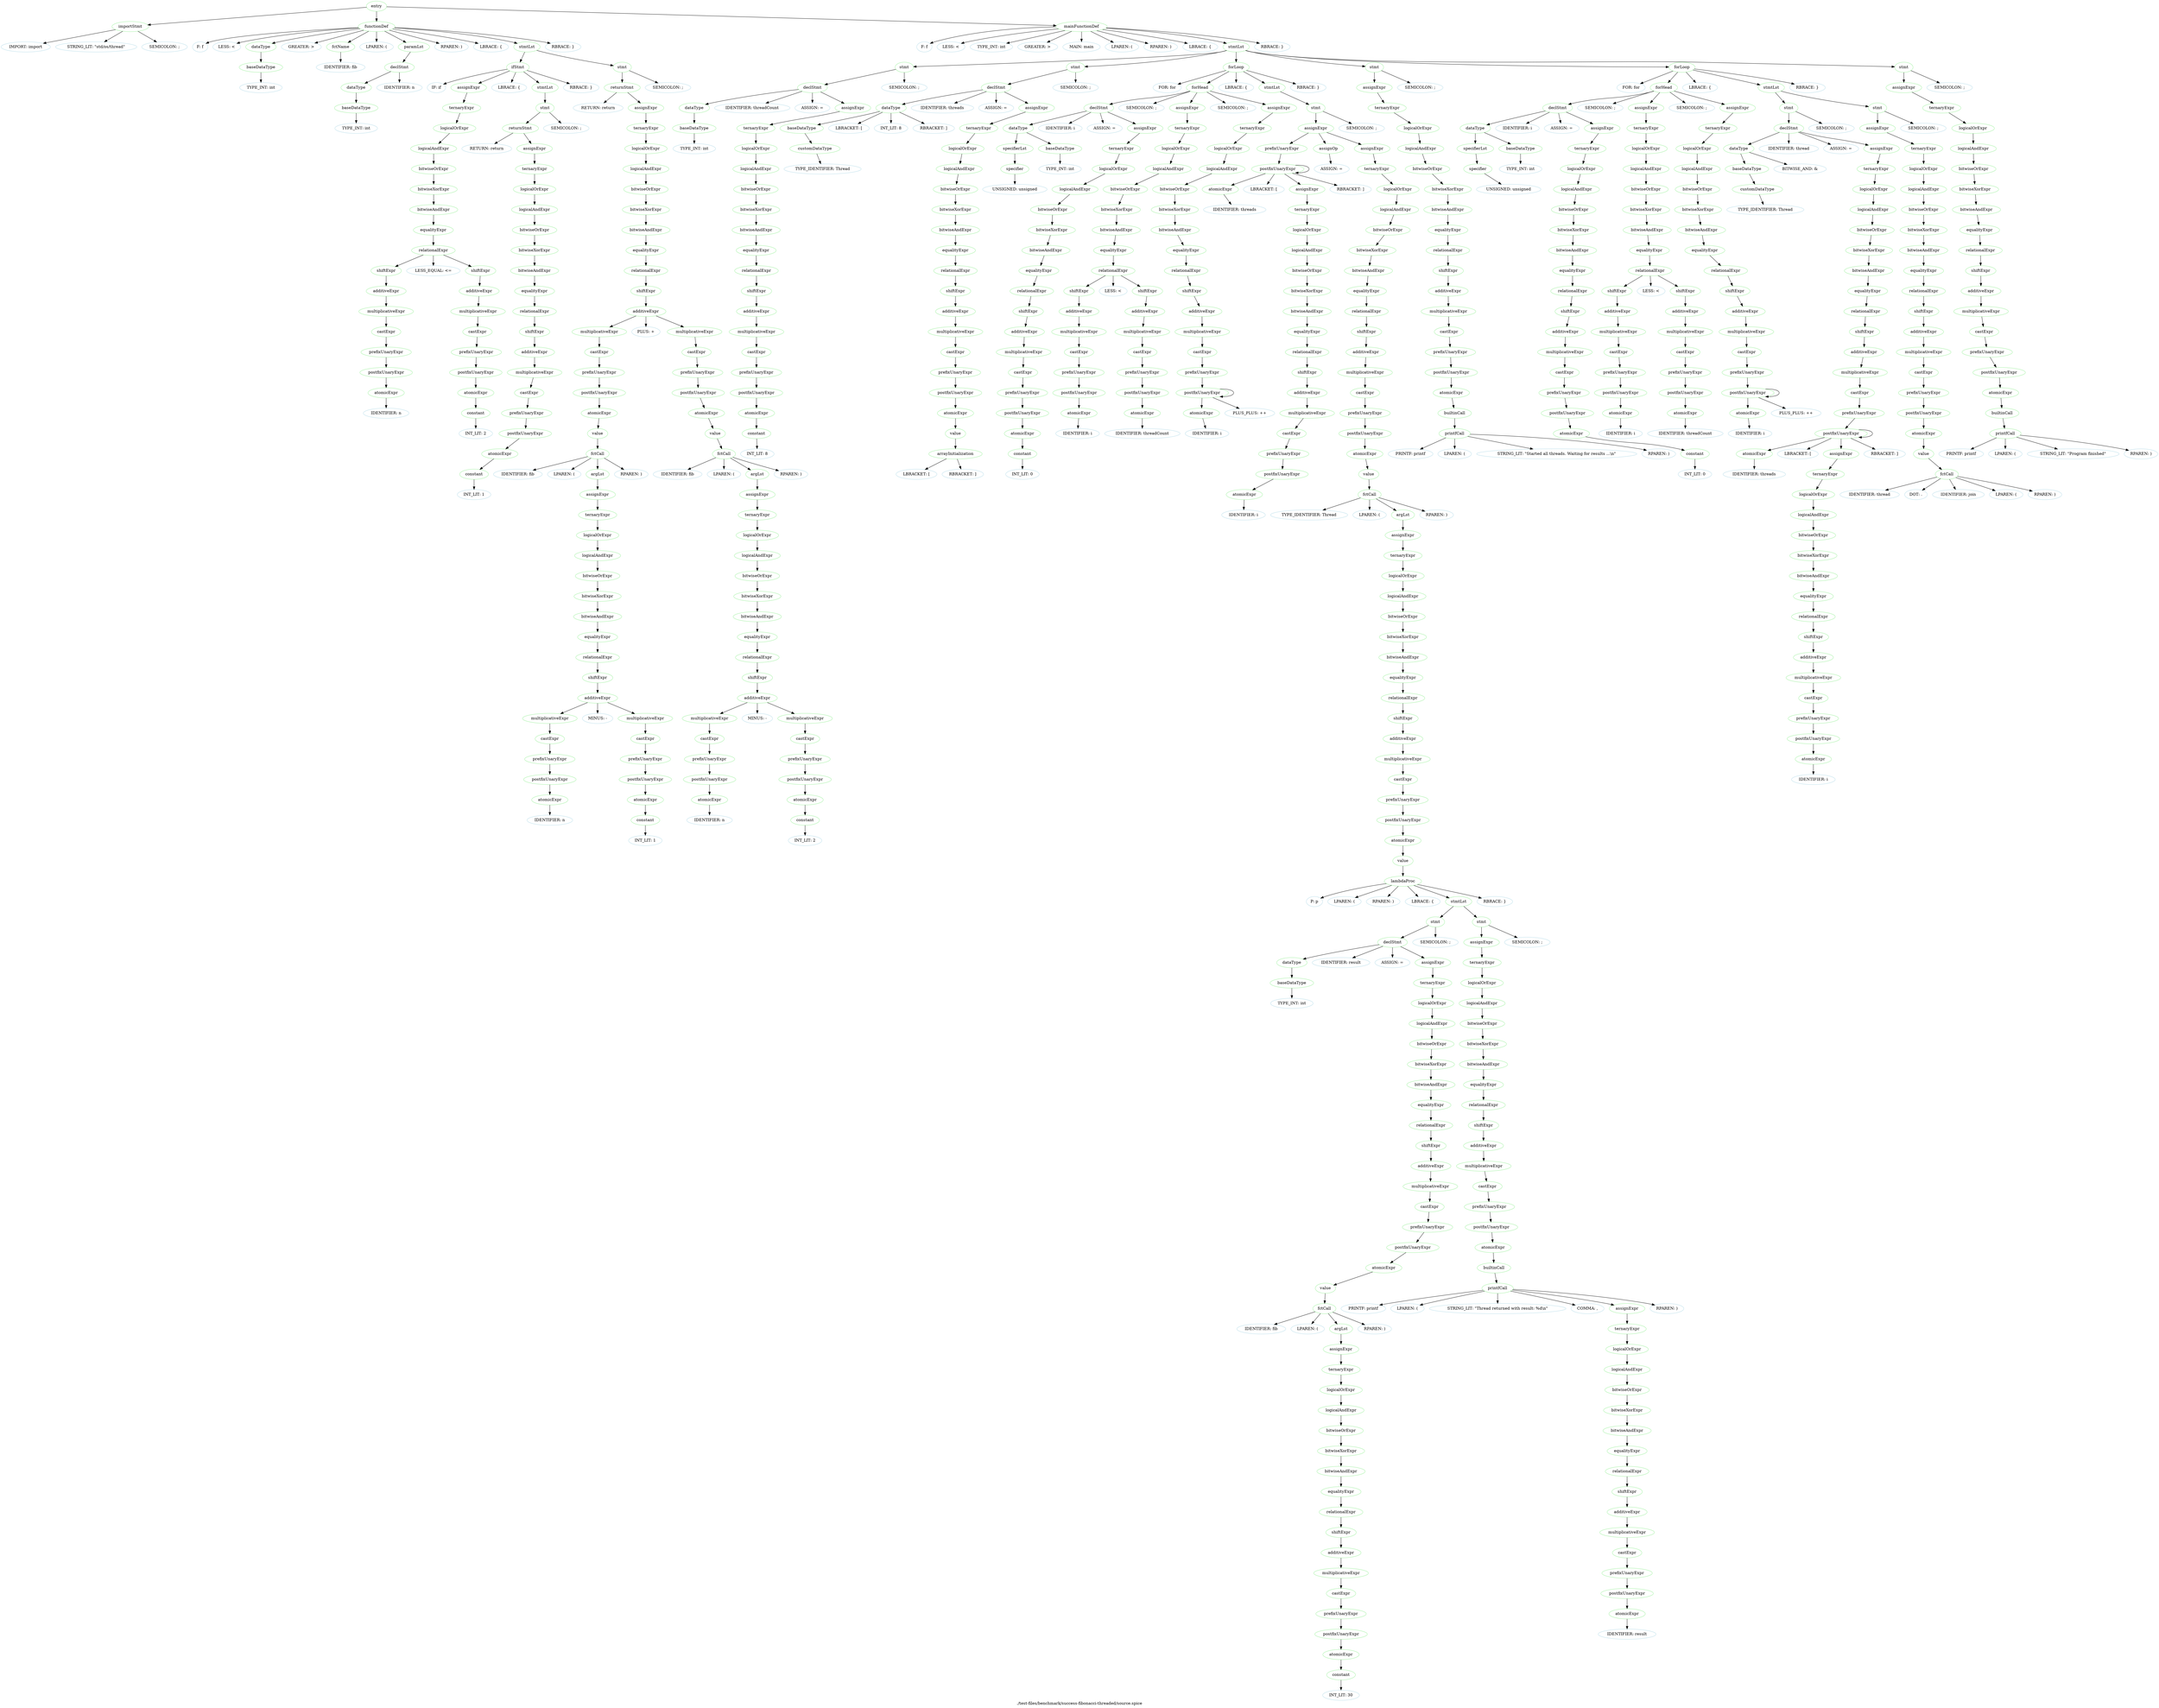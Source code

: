 digraph {
 rankdir="TB";
 label="./test-files/benchmark/success-fibonacci-threaded/source.spice";
 L1C0_entry [color="lightgreen",label="entry"];
 L1C0_importStmt [color="lightgreen",label="importStmt"];
 L1C0_entry -> L1C0_importStmt;
 L1C0 [color="lightblue",label="IMPORT: import"];
 L1C0_importStmt -> L1C0
 L1C7 [color="lightblue",label="STRING_LIT: \"std/os/thread\""];
 L1C0_importStmt -> L1C7
 L1C22 [color="lightblue",label="SEMICOLON: ;"];
 L1C0_importStmt -> L1C22
 L3C0_functionDef [color="lightgreen",label="functionDef"];
 L1C0_entry -> L3C0_functionDef;
 L3C0 [color="lightblue",label="F: f"];
 L3C0_functionDef -> L3C0
 L3C1 [color="lightblue",label="LESS: <"];
 L3C0_functionDef -> L3C1
 L3C2_dataType [color="lightgreen",label="dataType"];
 L3C0_functionDef -> L3C2_dataType;
 L3C2_baseDataType [color="lightgreen",label="baseDataType"];
 L3C2_dataType -> L3C2_baseDataType;
 L3C2 [color="lightblue",label="TYPE_INT: int"];
 L3C2_baseDataType -> L3C2
 L3C5 [color="lightblue",label="GREATER: >"];
 L3C0_functionDef -> L3C5
 L3C7_fctName [color="lightgreen",label="fctName"];
 L3C0_functionDef -> L3C7_fctName;
 L3C7 [color="lightblue",label="IDENTIFIER: fib"];
 L3C7_fctName -> L3C7
 L3C10 [color="lightblue",label="LPAREN: ("];
 L3C0_functionDef -> L3C10
 L3C11_paramLst [color="lightgreen",label="paramLst"];
 L3C0_functionDef -> L3C11_paramLst;
 L3C11_declStmt [color="lightgreen",label="declStmt"];
 L3C11_paramLst -> L3C11_declStmt;
 L3C11_dataType [color="lightgreen",label="dataType"];
 L3C11_declStmt -> L3C11_dataType;
 L3C11_baseDataType [color="lightgreen",label="baseDataType"];
 L3C11_dataType -> L3C11_baseDataType;
 L3C11 [color="lightblue",label="TYPE_INT: int"];
 L3C11_baseDataType -> L3C11
 L3C15 [color="lightblue",label="IDENTIFIER: n"];
 L3C11_declStmt -> L3C15
 L3C16 [color="lightblue",label="RPAREN: )"];
 L3C0_functionDef -> L3C16
 L3C18 [color="lightblue",label="LBRACE: {"];
 L3C0_functionDef -> L3C18
 L4C4_stmtLst [color="lightgreen",label="stmtLst"];
 L3C0_functionDef -> L4C4_stmtLst;
 L4C4_ifStmt [color="lightgreen",label="ifStmt"];
 L4C4_stmtLst -> L4C4_ifStmt;
 L4C4 [color="lightblue",label="IF: if"];
 L4C4_ifStmt -> L4C4
 L4C7_assignExpr [color="lightgreen",label="assignExpr"];
 L4C4_ifStmt -> L4C7_assignExpr;
 L4C7_ternaryExpr [color="lightgreen",label="ternaryExpr"];
 L4C7_assignExpr -> L4C7_ternaryExpr;
 L4C7_logicalOrExpr [color="lightgreen",label="logicalOrExpr"];
 L4C7_ternaryExpr -> L4C7_logicalOrExpr;
 L4C7_logicalAndExpr [color="lightgreen",label="logicalAndExpr"];
 L4C7_logicalOrExpr -> L4C7_logicalAndExpr;
 L4C7_bitwiseOrExpr [color="lightgreen",label="bitwiseOrExpr"];
 L4C7_logicalAndExpr -> L4C7_bitwiseOrExpr;
 L4C7_bitwiseXorExpr [color="lightgreen",label="bitwiseXorExpr"];
 L4C7_bitwiseOrExpr -> L4C7_bitwiseXorExpr;
 L4C7_bitwiseAndExpr [color="lightgreen",label="bitwiseAndExpr"];
 L4C7_bitwiseXorExpr -> L4C7_bitwiseAndExpr;
 L4C7_equalityExpr [color="lightgreen",label="equalityExpr"];
 L4C7_bitwiseAndExpr -> L4C7_equalityExpr;
 L4C7_relationalExpr [color="lightgreen",label="relationalExpr"];
 L4C7_equalityExpr -> L4C7_relationalExpr;
 L4C7_shiftExpr [color="lightgreen",label="shiftExpr"];
 L4C7_relationalExpr -> L4C7_shiftExpr;
 L4C7_additiveExpr [color="lightgreen",label="additiveExpr"];
 L4C7_shiftExpr -> L4C7_additiveExpr;
 L4C7_multiplicativeExpr [color="lightgreen",label="multiplicativeExpr"];
 L4C7_additiveExpr -> L4C7_multiplicativeExpr;
 L4C7_castExpr [color="lightgreen",label="castExpr"];
 L4C7_multiplicativeExpr -> L4C7_castExpr;
 L4C7_prefixUnaryExpr [color="lightgreen",label="prefixUnaryExpr"];
 L4C7_castExpr -> L4C7_prefixUnaryExpr;
 L4C7_postfixUnaryExpr [color="lightgreen",label="postfixUnaryExpr"];
 L4C7_prefixUnaryExpr -> L4C7_postfixUnaryExpr;
 L4C7_atomicExpr [color="lightgreen",label="atomicExpr"];
 L4C7_postfixUnaryExpr -> L4C7_atomicExpr;
 L4C7 [color="lightblue",label="IDENTIFIER: n"];
 L4C7_atomicExpr -> L4C7
 L4C9 [color="lightblue",label="LESS_EQUAL: <="];
 L4C7_relationalExpr -> L4C9
 L4C12_shiftExpr [color="lightgreen",label="shiftExpr"];
 L4C7_relationalExpr -> L4C12_shiftExpr;
 L4C12_additiveExpr [color="lightgreen",label="additiveExpr"];
 L4C12_shiftExpr -> L4C12_additiveExpr;
 L4C12_multiplicativeExpr [color="lightgreen",label="multiplicativeExpr"];
 L4C12_additiveExpr -> L4C12_multiplicativeExpr;
 L4C12_castExpr [color="lightgreen",label="castExpr"];
 L4C12_multiplicativeExpr -> L4C12_castExpr;
 L4C12_prefixUnaryExpr [color="lightgreen",label="prefixUnaryExpr"];
 L4C12_castExpr -> L4C12_prefixUnaryExpr;
 L4C12_postfixUnaryExpr [color="lightgreen",label="postfixUnaryExpr"];
 L4C12_prefixUnaryExpr -> L4C12_postfixUnaryExpr;
 L4C12_atomicExpr [color="lightgreen",label="atomicExpr"];
 L4C12_postfixUnaryExpr -> L4C12_atomicExpr;
 L4C12_constant [color="lightgreen",label="constant"];
 L4C12_atomicExpr -> L4C12_constant;
 L4C12 [color="lightblue",label="INT_LIT: 2"];
 L4C12_constant -> L4C12
 L4C14 [color="lightblue",label="LBRACE: {"];
 L4C4_ifStmt -> L4C14
 L4C16_stmtLst [color="lightgreen",label="stmtLst"];
 L4C4_ifStmt -> L4C16_stmtLst;
 L4C16_stmt [color="lightgreen",label="stmt"];
 L4C16_stmtLst -> L4C16_stmt;
 L4C16_returnStmt [color="lightgreen",label="returnStmt"];
 L4C16_stmt -> L4C16_returnStmt;
 L4C16 [color="lightblue",label="RETURN: return"];
 L4C16_returnStmt -> L4C16
 L4C23_assignExpr [color="lightgreen",label="assignExpr"];
 L4C16_returnStmt -> L4C23_assignExpr;
 L4C23_ternaryExpr [color="lightgreen",label="ternaryExpr"];
 L4C23_assignExpr -> L4C23_ternaryExpr;
 L4C23_logicalOrExpr [color="lightgreen",label="logicalOrExpr"];
 L4C23_ternaryExpr -> L4C23_logicalOrExpr;
 L4C23_logicalAndExpr [color="lightgreen",label="logicalAndExpr"];
 L4C23_logicalOrExpr -> L4C23_logicalAndExpr;
 L4C23_bitwiseOrExpr [color="lightgreen",label="bitwiseOrExpr"];
 L4C23_logicalAndExpr -> L4C23_bitwiseOrExpr;
 L4C23_bitwiseXorExpr [color="lightgreen",label="bitwiseXorExpr"];
 L4C23_bitwiseOrExpr -> L4C23_bitwiseXorExpr;
 L4C23_bitwiseAndExpr [color="lightgreen",label="bitwiseAndExpr"];
 L4C23_bitwiseXorExpr -> L4C23_bitwiseAndExpr;
 L4C23_equalityExpr [color="lightgreen",label="equalityExpr"];
 L4C23_bitwiseAndExpr -> L4C23_equalityExpr;
 L4C23_relationalExpr [color="lightgreen",label="relationalExpr"];
 L4C23_equalityExpr -> L4C23_relationalExpr;
 L4C23_shiftExpr [color="lightgreen",label="shiftExpr"];
 L4C23_relationalExpr -> L4C23_shiftExpr;
 L4C23_additiveExpr [color="lightgreen",label="additiveExpr"];
 L4C23_shiftExpr -> L4C23_additiveExpr;
 L4C23_multiplicativeExpr [color="lightgreen",label="multiplicativeExpr"];
 L4C23_additiveExpr -> L4C23_multiplicativeExpr;
 L4C23_castExpr [color="lightgreen",label="castExpr"];
 L4C23_multiplicativeExpr -> L4C23_castExpr;
 L4C23_prefixUnaryExpr [color="lightgreen",label="prefixUnaryExpr"];
 L4C23_castExpr -> L4C23_prefixUnaryExpr;
 L4C23_postfixUnaryExpr [color="lightgreen",label="postfixUnaryExpr"];
 L4C23_prefixUnaryExpr -> L4C23_postfixUnaryExpr;
 L4C23_atomicExpr [color="lightgreen",label="atomicExpr"];
 L4C23_postfixUnaryExpr -> L4C23_atomicExpr;
 L4C23_constant [color="lightgreen",label="constant"];
 L4C23_atomicExpr -> L4C23_constant;
 L4C23 [color="lightblue",label="INT_LIT: 1"];
 L4C23_constant -> L4C23
 L4C24 [color="lightblue",label="SEMICOLON: ;"];
 L4C16_stmt -> L4C24
 L4C26 [color="lightblue",label="RBRACE: }"];
 L4C4_ifStmt -> L4C26
 L5C4_stmt [color="lightgreen",label="stmt"];
 L4C4_stmtLst -> L5C4_stmt;
 L5C4_returnStmt [color="lightgreen",label="returnStmt"];
 L5C4_stmt -> L5C4_returnStmt;
 L5C4 [color="lightblue",label="RETURN: return"];
 L5C4_returnStmt -> L5C4
 L5C11_assignExpr [color="lightgreen",label="assignExpr"];
 L5C4_returnStmt -> L5C11_assignExpr;
 L5C11_ternaryExpr [color="lightgreen",label="ternaryExpr"];
 L5C11_assignExpr -> L5C11_ternaryExpr;
 L5C11_logicalOrExpr [color="lightgreen",label="logicalOrExpr"];
 L5C11_ternaryExpr -> L5C11_logicalOrExpr;
 L5C11_logicalAndExpr [color="lightgreen",label="logicalAndExpr"];
 L5C11_logicalOrExpr -> L5C11_logicalAndExpr;
 L5C11_bitwiseOrExpr [color="lightgreen",label="bitwiseOrExpr"];
 L5C11_logicalAndExpr -> L5C11_bitwiseOrExpr;
 L5C11_bitwiseXorExpr [color="lightgreen",label="bitwiseXorExpr"];
 L5C11_bitwiseOrExpr -> L5C11_bitwiseXorExpr;
 L5C11_bitwiseAndExpr [color="lightgreen",label="bitwiseAndExpr"];
 L5C11_bitwiseXorExpr -> L5C11_bitwiseAndExpr;
 L5C11_equalityExpr [color="lightgreen",label="equalityExpr"];
 L5C11_bitwiseAndExpr -> L5C11_equalityExpr;
 L5C11_relationalExpr [color="lightgreen",label="relationalExpr"];
 L5C11_equalityExpr -> L5C11_relationalExpr;
 L5C11_shiftExpr [color="lightgreen",label="shiftExpr"];
 L5C11_relationalExpr -> L5C11_shiftExpr;
 L5C11_additiveExpr [color="lightgreen",label="additiveExpr"];
 L5C11_shiftExpr -> L5C11_additiveExpr;
 L5C11_multiplicativeExpr [color="lightgreen",label="multiplicativeExpr"];
 L5C11_additiveExpr -> L5C11_multiplicativeExpr;
 L5C11_castExpr [color="lightgreen",label="castExpr"];
 L5C11_multiplicativeExpr -> L5C11_castExpr;
 L5C11_prefixUnaryExpr [color="lightgreen",label="prefixUnaryExpr"];
 L5C11_castExpr -> L5C11_prefixUnaryExpr;
 L5C11_postfixUnaryExpr [color="lightgreen",label="postfixUnaryExpr"];
 L5C11_prefixUnaryExpr -> L5C11_postfixUnaryExpr;
 L5C11_atomicExpr [color="lightgreen",label="atomicExpr"];
 L5C11_postfixUnaryExpr -> L5C11_atomicExpr;
 L5C11_value [color="lightgreen",label="value"];
 L5C11_atomicExpr -> L5C11_value;
 L5C11_fctCall [color="lightgreen",label="fctCall"];
 L5C11_value -> L5C11_fctCall;
 L5C11 [color="lightblue",label="IDENTIFIER: fib"];
 L5C11_fctCall -> L5C11
 L5C14 [color="lightblue",label="LPAREN: ("];
 L5C11_fctCall -> L5C14
 L5C15_argLst [color="lightgreen",label="argLst"];
 L5C11_fctCall -> L5C15_argLst;
 L5C15_assignExpr [color="lightgreen",label="assignExpr"];
 L5C15_argLst -> L5C15_assignExpr;
 L5C15_ternaryExpr [color="lightgreen",label="ternaryExpr"];
 L5C15_assignExpr -> L5C15_ternaryExpr;
 L5C15_logicalOrExpr [color="lightgreen",label="logicalOrExpr"];
 L5C15_ternaryExpr -> L5C15_logicalOrExpr;
 L5C15_logicalAndExpr [color="lightgreen",label="logicalAndExpr"];
 L5C15_logicalOrExpr -> L5C15_logicalAndExpr;
 L5C15_bitwiseOrExpr [color="lightgreen",label="bitwiseOrExpr"];
 L5C15_logicalAndExpr -> L5C15_bitwiseOrExpr;
 L5C15_bitwiseXorExpr [color="lightgreen",label="bitwiseXorExpr"];
 L5C15_bitwiseOrExpr -> L5C15_bitwiseXorExpr;
 L5C15_bitwiseAndExpr [color="lightgreen",label="bitwiseAndExpr"];
 L5C15_bitwiseXorExpr -> L5C15_bitwiseAndExpr;
 L5C15_equalityExpr [color="lightgreen",label="equalityExpr"];
 L5C15_bitwiseAndExpr -> L5C15_equalityExpr;
 L5C15_relationalExpr [color="lightgreen",label="relationalExpr"];
 L5C15_equalityExpr -> L5C15_relationalExpr;
 L5C15_shiftExpr [color="lightgreen",label="shiftExpr"];
 L5C15_relationalExpr -> L5C15_shiftExpr;
 L5C15_additiveExpr [color="lightgreen",label="additiveExpr"];
 L5C15_shiftExpr -> L5C15_additiveExpr;
 L5C15_multiplicativeExpr [color="lightgreen",label="multiplicativeExpr"];
 L5C15_additiveExpr -> L5C15_multiplicativeExpr;
 L5C15_castExpr [color="lightgreen",label="castExpr"];
 L5C15_multiplicativeExpr -> L5C15_castExpr;
 L5C15_prefixUnaryExpr [color="lightgreen",label="prefixUnaryExpr"];
 L5C15_castExpr -> L5C15_prefixUnaryExpr;
 L5C15_postfixUnaryExpr [color="lightgreen",label="postfixUnaryExpr"];
 L5C15_prefixUnaryExpr -> L5C15_postfixUnaryExpr;
 L5C15_atomicExpr [color="lightgreen",label="atomicExpr"];
 L5C15_postfixUnaryExpr -> L5C15_atomicExpr;
 L5C15 [color="lightblue",label="IDENTIFIER: n"];
 L5C15_atomicExpr -> L5C15
 L5C17 [color="lightblue",label="MINUS: -"];
 L5C15_additiveExpr -> L5C17
 L5C19_multiplicativeExpr [color="lightgreen",label="multiplicativeExpr"];
 L5C15_additiveExpr -> L5C19_multiplicativeExpr;
 L5C19_castExpr [color="lightgreen",label="castExpr"];
 L5C19_multiplicativeExpr -> L5C19_castExpr;
 L5C19_prefixUnaryExpr [color="lightgreen",label="prefixUnaryExpr"];
 L5C19_castExpr -> L5C19_prefixUnaryExpr;
 L5C19_postfixUnaryExpr [color="lightgreen",label="postfixUnaryExpr"];
 L5C19_prefixUnaryExpr -> L5C19_postfixUnaryExpr;
 L5C19_atomicExpr [color="lightgreen",label="atomicExpr"];
 L5C19_postfixUnaryExpr -> L5C19_atomicExpr;
 L5C19_constant [color="lightgreen",label="constant"];
 L5C19_atomicExpr -> L5C19_constant;
 L5C19 [color="lightblue",label="INT_LIT: 1"];
 L5C19_constant -> L5C19
 L5C20 [color="lightblue",label="RPAREN: )"];
 L5C11_fctCall -> L5C20
 L5C22 [color="lightblue",label="PLUS: +"];
 L5C11_additiveExpr -> L5C22
 L5C24_multiplicativeExpr [color="lightgreen",label="multiplicativeExpr"];
 L5C11_additiveExpr -> L5C24_multiplicativeExpr;
 L5C24_castExpr [color="lightgreen",label="castExpr"];
 L5C24_multiplicativeExpr -> L5C24_castExpr;
 L5C24_prefixUnaryExpr [color="lightgreen",label="prefixUnaryExpr"];
 L5C24_castExpr -> L5C24_prefixUnaryExpr;
 L5C24_postfixUnaryExpr [color="lightgreen",label="postfixUnaryExpr"];
 L5C24_prefixUnaryExpr -> L5C24_postfixUnaryExpr;
 L5C24_atomicExpr [color="lightgreen",label="atomicExpr"];
 L5C24_postfixUnaryExpr -> L5C24_atomicExpr;
 L5C24_value [color="lightgreen",label="value"];
 L5C24_atomicExpr -> L5C24_value;
 L5C24_fctCall [color="lightgreen",label="fctCall"];
 L5C24_value -> L5C24_fctCall;
 L5C24 [color="lightblue",label="IDENTIFIER: fib"];
 L5C24_fctCall -> L5C24
 L5C27 [color="lightblue",label="LPAREN: ("];
 L5C24_fctCall -> L5C27
 L5C28_argLst [color="lightgreen",label="argLst"];
 L5C24_fctCall -> L5C28_argLst;
 L5C28_assignExpr [color="lightgreen",label="assignExpr"];
 L5C28_argLst -> L5C28_assignExpr;
 L5C28_ternaryExpr [color="lightgreen",label="ternaryExpr"];
 L5C28_assignExpr -> L5C28_ternaryExpr;
 L5C28_logicalOrExpr [color="lightgreen",label="logicalOrExpr"];
 L5C28_ternaryExpr -> L5C28_logicalOrExpr;
 L5C28_logicalAndExpr [color="lightgreen",label="logicalAndExpr"];
 L5C28_logicalOrExpr -> L5C28_logicalAndExpr;
 L5C28_bitwiseOrExpr [color="lightgreen",label="bitwiseOrExpr"];
 L5C28_logicalAndExpr -> L5C28_bitwiseOrExpr;
 L5C28_bitwiseXorExpr [color="lightgreen",label="bitwiseXorExpr"];
 L5C28_bitwiseOrExpr -> L5C28_bitwiseXorExpr;
 L5C28_bitwiseAndExpr [color="lightgreen",label="bitwiseAndExpr"];
 L5C28_bitwiseXorExpr -> L5C28_bitwiseAndExpr;
 L5C28_equalityExpr [color="lightgreen",label="equalityExpr"];
 L5C28_bitwiseAndExpr -> L5C28_equalityExpr;
 L5C28_relationalExpr [color="lightgreen",label="relationalExpr"];
 L5C28_equalityExpr -> L5C28_relationalExpr;
 L5C28_shiftExpr [color="lightgreen",label="shiftExpr"];
 L5C28_relationalExpr -> L5C28_shiftExpr;
 L5C28_additiveExpr [color="lightgreen",label="additiveExpr"];
 L5C28_shiftExpr -> L5C28_additiveExpr;
 L5C28_multiplicativeExpr [color="lightgreen",label="multiplicativeExpr"];
 L5C28_additiveExpr -> L5C28_multiplicativeExpr;
 L5C28_castExpr [color="lightgreen",label="castExpr"];
 L5C28_multiplicativeExpr -> L5C28_castExpr;
 L5C28_prefixUnaryExpr [color="lightgreen",label="prefixUnaryExpr"];
 L5C28_castExpr -> L5C28_prefixUnaryExpr;
 L5C28_postfixUnaryExpr [color="lightgreen",label="postfixUnaryExpr"];
 L5C28_prefixUnaryExpr -> L5C28_postfixUnaryExpr;
 L5C28_atomicExpr [color="lightgreen",label="atomicExpr"];
 L5C28_postfixUnaryExpr -> L5C28_atomicExpr;
 L5C28 [color="lightblue",label="IDENTIFIER: n"];
 L5C28_atomicExpr -> L5C28
 L5C30 [color="lightblue",label="MINUS: -"];
 L5C28_additiveExpr -> L5C30
 L5C32_multiplicativeExpr [color="lightgreen",label="multiplicativeExpr"];
 L5C28_additiveExpr -> L5C32_multiplicativeExpr;
 L5C32_castExpr [color="lightgreen",label="castExpr"];
 L5C32_multiplicativeExpr -> L5C32_castExpr;
 L5C32_prefixUnaryExpr [color="lightgreen",label="prefixUnaryExpr"];
 L5C32_castExpr -> L5C32_prefixUnaryExpr;
 L5C32_postfixUnaryExpr [color="lightgreen",label="postfixUnaryExpr"];
 L5C32_prefixUnaryExpr -> L5C32_postfixUnaryExpr;
 L5C32_atomicExpr [color="lightgreen",label="atomicExpr"];
 L5C32_postfixUnaryExpr -> L5C32_atomicExpr;
 L5C32_constant [color="lightgreen",label="constant"];
 L5C32_atomicExpr -> L5C32_constant;
 L5C32 [color="lightblue",label="INT_LIT: 2"];
 L5C32_constant -> L5C32
 L5C33 [color="lightblue",label="RPAREN: )"];
 L5C24_fctCall -> L5C33
 L5C34 [color="lightblue",label="SEMICOLON: ;"];
 L5C4_stmt -> L5C34
 L6C0 [color="lightblue",label="RBRACE: }"];
 L3C0_functionDef -> L6C0
 L8C0_mainFunctionDef [color="lightgreen",label="mainFunctionDef"];
 L1C0_entry -> L8C0_mainFunctionDef;
 L8C0 [color="lightblue",label="F: f"];
 L8C0_mainFunctionDef -> L8C0
 L8C1 [color="lightblue",label="LESS: <"];
 L8C0_mainFunctionDef -> L8C1
 L8C2 [color="lightblue",label="TYPE_INT: int"];
 L8C0_mainFunctionDef -> L8C2
 L8C5 [color="lightblue",label="GREATER: >"];
 L8C0_mainFunctionDef -> L8C5
 L8C7 [color="lightblue",label="MAIN: main"];
 L8C0_mainFunctionDef -> L8C7
 L8C11 [color="lightblue",label="LPAREN: ("];
 L8C0_mainFunctionDef -> L8C11
 L8C12 [color="lightblue",label="RPAREN: )"];
 L8C0_mainFunctionDef -> L8C12
 L8C14 [color="lightblue",label="LBRACE: {"];
 L8C0_mainFunctionDef -> L8C14
 L9C4_stmtLst [color="lightgreen",label="stmtLst"];
 L8C0_mainFunctionDef -> L9C4_stmtLst;
 L9C4_stmt [color="lightgreen",label="stmt"];
 L9C4_stmtLst -> L9C4_stmt;
 L9C4_declStmt [color="lightgreen",label="declStmt"];
 L9C4_stmt -> L9C4_declStmt;
 L9C4_dataType [color="lightgreen",label="dataType"];
 L9C4_declStmt -> L9C4_dataType;
 L9C4_baseDataType [color="lightgreen",label="baseDataType"];
 L9C4_dataType -> L9C4_baseDataType;
 L9C4 [color="lightblue",label="TYPE_INT: int"];
 L9C4_baseDataType -> L9C4
 L9C8 [color="lightblue",label="IDENTIFIER: threadCount"];
 L9C4_declStmt -> L9C8
 L9C20 [color="lightblue",label="ASSIGN: ="];
 L9C4_declStmt -> L9C20
 L9C22_assignExpr [color="lightgreen",label="assignExpr"];
 L9C4_declStmt -> L9C22_assignExpr;
 L9C22_ternaryExpr [color="lightgreen",label="ternaryExpr"];
 L9C22_assignExpr -> L9C22_ternaryExpr;
 L9C22_logicalOrExpr [color="lightgreen",label="logicalOrExpr"];
 L9C22_ternaryExpr -> L9C22_logicalOrExpr;
 L9C22_logicalAndExpr [color="lightgreen",label="logicalAndExpr"];
 L9C22_logicalOrExpr -> L9C22_logicalAndExpr;
 L9C22_bitwiseOrExpr [color="lightgreen",label="bitwiseOrExpr"];
 L9C22_logicalAndExpr -> L9C22_bitwiseOrExpr;
 L9C22_bitwiseXorExpr [color="lightgreen",label="bitwiseXorExpr"];
 L9C22_bitwiseOrExpr -> L9C22_bitwiseXorExpr;
 L9C22_bitwiseAndExpr [color="lightgreen",label="bitwiseAndExpr"];
 L9C22_bitwiseXorExpr -> L9C22_bitwiseAndExpr;
 L9C22_equalityExpr [color="lightgreen",label="equalityExpr"];
 L9C22_bitwiseAndExpr -> L9C22_equalityExpr;
 L9C22_relationalExpr [color="lightgreen",label="relationalExpr"];
 L9C22_equalityExpr -> L9C22_relationalExpr;
 L9C22_shiftExpr [color="lightgreen",label="shiftExpr"];
 L9C22_relationalExpr -> L9C22_shiftExpr;
 L9C22_additiveExpr [color="lightgreen",label="additiveExpr"];
 L9C22_shiftExpr -> L9C22_additiveExpr;
 L9C22_multiplicativeExpr [color="lightgreen",label="multiplicativeExpr"];
 L9C22_additiveExpr -> L9C22_multiplicativeExpr;
 L9C22_castExpr [color="lightgreen",label="castExpr"];
 L9C22_multiplicativeExpr -> L9C22_castExpr;
 L9C22_prefixUnaryExpr [color="lightgreen",label="prefixUnaryExpr"];
 L9C22_castExpr -> L9C22_prefixUnaryExpr;
 L9C22_postfixUnaryExpr [color="lightgreen",label="postfixUnaryExpr"];
 L9C22_prefixUnaryExpr -> L9C22_postfixUnaryExpr;
 L9C22_atomicExpr [color="lightgreen",label="atomicExpr"];
 L9C22_postfixUnaryExpr -> L9C22_atomicExpr;
 L9C22_constant [color="lightgreen",label="constant"];
 L9C22_atomicExpr -> L9C22_constant;
 L9C22 [color="lightblue",label="INT_LIT: 8"];
 L9C22_constant -> L9C22
 L9C23 [color="lightblue",label="SEMICOLON: ;"];
 L9C4_stmt -> L9C23
 L10C4_stmt [color="lightgreen",label="stmt"];
 L9C4_stmtLst -> L10C4_stmt;
 L10C4_declStmt [color="lightgreen",label="declStmt"];
 L10C4_stmt -> L10C4_declStmt;
 L10C4_dataType [color="lightgreen",label="dataType"];
 L10C4_declStmt -> L10C4_dataType;
 L10C4_baseDataType [color="lightgreen",label="baseDataType"];
 L10C4_dataType -> L10C4_baseDataType;
 L10C4_customDataType [color="lightgreen",label="customDataType"];
 L10C4_baseDataType -> L10C4_customDataType;
 L10C4 [color="lightblue",label="TYPE_IDENTIFIER: Thread"];
 L10C4_customDataType -> L10C4
 L10C10 [color="lightblue",label="LBRACKET: ["];
 L10C4_dataType -> L10C10
 L10C11 [color="lightblue",label="INT_LIT: 8"];
 L10C4_dataType -> L10C11
 L10C12 [color="lightblue",label="RBRACKET: ]"];
 L10C4_dataType -> L10C12
 L10C14 [color="lightblue",label="IDENTIFIER: threads"];
 L10C4_declStmt -> L10C14
 L10C22 [color="lightblue",label="ASSIGN: ="];
 L10C4_declStmt -> L10C22
 L10C24_assignExpr [color="lightgreen",label="assignExpr"];
 L10C4_declStmt -> L10C24_assignExpr;
 L10C24_ternaryExpr [color="lightgreen",label="ternaryExpr"];
 L10C24_assignExpr -> L10C24_ternaryExpr;
 L10C24_logicalOrExpr [color="lightgreen",label="logicalOrExpr"];
 L10C24_ternaryExpr -> L10C24_logicalOrExpr;
 L10C24_logicalAndExpr [color="lightgreen",label="logicalAndExpr"];
 L10C24_logicalOrExpr -> L10C24_logicalAndExpr;
 L10C24_bitwiseOrExpr [color="lightgreen",label="bitwiseOrExpr"];
 L10C24_logicalAndExpr -> L10C24_bitwiseOrExpr;
 L10C24_bitwiseXorExpr [color="lightgreen",label="bitwiseXorExpr"];
 L10C24_bitwiseOrExpr -> L10C24_bitwiseXorExpr;
 L10C24_bitwiseAndExpr [color="lightgreen",label="bitwiseAndExpr"];
 L10C24_bitwiseXorExpr -> L10C24_bitwiseAndExpr;
 L10C24_equalityExpr [color="lightgreen",label="equalityExpr"];
 L10C24_bitwiseAndExpr -> L10C24_equalityExpr;
 L10C24_relationalExpr [color="lightgreen",label="relationalExpr"];
 L10C24_equalityExpr -> L10C24_relationalExpr;
 L10C24_shiftExpr [color="lightgreen",label="shiftExpr"];
 L10C24_relationalExpr -> L10C24_shiftExpr;
 L10C24_additiveExpr [color="lightgreen",label="additiveExpr"];
 L10C24_shiftExpr -> L10C24_additiveExpr;
 L10C24_multiplicativeExpr [color="lightgreen",label="multiplicativeExpr"];
 L10C24_additiveExpr -> L10C24_multiplicativeExpr;
 L10C24_castExpr [color="lightgreen",label="castExpr"];
 L10C24_multiplicativeExpr -> L10C24_castExpr;
 L10C24_prefixUnaryExpr [color="lightgreen",label="prefixUnaryExpr"];
 L10C24_castExpr -> L10C24_prefixUnaryExpr;
 L10C24_postfixUnaryExpr [color="lightgreen",label="postfixUnaryExpr"];
 L10C24_prefixUnaryExpr -> L10C24_postfixUnaryExpr;
 L10C24_atomicExpr [color="lightgreen",label="atomicExpr"];
 L10C24_postfixUnaryExpr -> L10C24_atomicExpr;
 L10C24_value [color="lightgreen",label="value"];
 L10C24_atomicExpr -> L10C24_value;
 L10C24_arrayInitialization [color="lightgreen",label="arrayInitialization"];
 L10C24_value -> L10C24_arrayInitialization;
 L10C24 [color="lightblue",label="LBRACKET: ["];
 L10C24_arrayInitialization -> L10C24
 L10C25 [color="lightblue",label="RBRACKET: ]"];
 L10C24_arrayInitialization -> L10C25
 L10C26 [color="lightblue",label="SEMICOLON: ;"];
 L10C4_stmt -> L10C26
 L11C4_forLoop [color="lightgreen",label="forLoop"];
 L9C4_stmtLst -> L11C4_forLoop;
 L11C4 [color="lightblue",label="FOR: for"];
 L11C4_forLoop -> L11C4
 L11C8_forHead [color="lightgreen",label="forHead"];
 L11C4_forLoop -> L11C8_forHead;
 L11C8_declStmt [color="lightgreen",label="declStmt"];
 L11C8_forHead -> L11C8_declStmt;
 L11C8_dataType [color="lightgreen",label="dataType"];
 L11C8_declStmt -> L11C8_dataType;
 L11C8_specifierLst [color="lightgreen",label="specifierLst"];
 L11C8_dataType -> L11C8_specifierLst;
 L11C8_specifier [color="lightgreen",label="specifier"];
 L11C8_specifierLst -> L11C8_specifier;
 L11C8 [color="lightblue",label="UNSIGNED: unsigned"];
 L11C8_specifier -> L11C8
 L11C17_baseDataType [color="lightgreen",label="baseDataType"];
 L11C8_dataType -> L11C17_baseDataType;
 L11C17 [color="lightblue",label="TYPE_INT: int"];
 L11C17_baseDataType -> L11C17
 L11C21 [color="lightblue",label="IDENTIFIER: i"];
 L11C8_declStmt -> L11C21
 L11C23 [color="lightblue",label="ASSIGN: ="];
 L11C8_declStmt -> L11C23
 L11C25_assignExpr [color="lightgreen",label="assignExpr"];
 L11C8_declStmt -> L11C25_assignExpr;
 L11C25_ternaryExpr [color="lightgreen",label="ternaryExpr"];
 L11C25_assignExpr -> L11C25_ternaryExpr;
 L11C25_logicalOrExpr [color="lightgreen",label="logicalOrExpr"];
 L11C25_ternaryExpr -> L11C25_logicalOrExpr;
 L11C25_logicalAndExpr [color="lightgreen",label="logicalAndExpr"];
 L11C25_logicalOrExpr -> L11C25_logicalAndExpr;
 L11C25_bitwiseOrExpr [color="lightgreen",label="bitwiseOrExpr"];
 L11C25_logicalAndExpr -> L11C25_bitwiseOrExpr;
 L11C25_bitwiseXorExpr [color="lightgreen",label="bitwiseXorExpr"];
 L11C25_bitwiseOrExpr -> L11C25_bitwiseXorExpr;
 L11C25_bitwiseAndExpr [color="lightgreen",label="bitwiseAndExpr"];
 L11C25_bitwiseXorExpr -> L11C25_bitwiseAndExpr;
 L11C25_equalityExpr [color="lightgreen",label="equalityExpr"];
 L11C25_bitwiseAndExpr -> L11C25_equalityExpr;
 L11C25_relationalExpr [color="lightgreen",label="relationalExpr"];
 L11C25_equalityExpr -> L11C25_relationalExpr;
 L11C25_shiftExpr [color="lightgreen",label="shiftExpr"];
 L11C25_relationalExpr -> L11C25_shiftExpr;
 L11C25_additiveExpr [color="lightgreen",label="additiveExpr"];
 L11C25_shiftExpr -> L11C25_additiveExpr;
 L11C25_multiplicativeExpr [color="lightgreen",label="multiplicativeExpr"];
 L11C25_additiveExpr -> L11C25_multiplicativeExpr;
 L11C25_castExpr [color="lightgreen",label="castExpr"];
 L11C25_multiplicativeExpr -> L11C25_castExpr;
 L11C25_prefixUnaryExpr [color="lightgreen",label="prefixUnaryExpr"];
 L11C25_castExpr -> L11C25_prefixUnaryExpr;
 L11C25_postfixUnaryExpr [color="lightgreen",label="postfixUnaryExpr"];
 L11C25_prefixUnaryExpr -> L11C25_postfixUnaryExpr;
 L11C25_atomicExpr [color="lightgreen",label="atomicExpr"];
 L11C25_postfixUnaryExpr -> L11C25_atomicExpr;
 L11C25_constant [color="lightgreen",label="constant"];
 L11C25_atomicExpr -> L11C25_constant;
 L11C25 [color="lightblue",label="INT_LIT: 0"];
 L11C25_constant -> L11C25
 L11C26 [color="lightblue",label="SEMICOLON: ;"];
 L11C8_forHead -> L11C26
 L11C28_assignExpr [color="lightgreen",label="assignExpr"];
 L11C8_forHead -> L11C28_assignExpr;
 L11C28_ternaryExpr [color="lightgreen",label="ternaryExpr"];
 L11C28_assignExpr -> L11C28_ternaryExpr;
 L11C28_logicalOrExpr [color="lightgreen",label="logicalOrExpr"];
 L11C28_ternaryExpr -> L11C28_logicalOrExpr;
 L11C28_logicalAndExpr [color="lightgreen",label="logicalAndExpr"];
 L11C28_logicalOrExpr -> L11C28_logicalAndExpr;
 L11C28_bitwiseOrExpr [color="lightgreen",label="bitwiseOrExpr"];
 L11C28_logicalAndExpr -> L11C28_bitwiseOrExpr;
 L11C28_bitwiseXorExpr [color="lightgreen",label="bitwiseXorExpr"];
 L11C28_bitwiseOrExpr -> L11C28_bitwiseXorExpr;
 L11C28_bitwiseAndExpr [color="lightgreen",label="bitwiseAndExpr"];
 L11C28_bitwiseXorExpr -> L11C28_bitwiseAndExpr;
 L11C28_equalityExpr [color="lightgreen",label="equalityExpr"];
 L11C28_bitwiseAndExpr -> L11C28_equalityExpr;
 L11C28_relationalExpr [color="lightgreen",label="relationalExpr"];
 L11C28_equalityExpr -> L11C28_relationalExpr;
 L11C28_shiftExpr [color="lightgreen",label="shiftExpr"];
 L11C28_relationalExpr -> L11C28_shiftExpr;
 L11C28_additiveExpr [color="lightgreen",label="additiveExpr"];
 L11C28_shiftExpr -> L11C28_additiveExpr;
 L11C28_multiplicativeExpr [color="lightgreen",label="multiplicativeExpr"];
 L11C28_additiveExpr -> L11C28_multiplicativeExpr;
 L11C28_castExpr [color="lightgreen",label="castExpr"];
 L11C28_multiplicativeExpr -> L11C28_castExpr;
 L11C28_prefixUnaryExpr [color="lightgreen",label="prefixUnaryExpr"];
 L11C28_castExpr -> L11C28_prefixUnaryExpr;
 L11C28_postfixUnaryExpr [color="lightgreen",label="postfixUnaryExpr"];
 L11C28_prefixUnaryExpr -> L11C28_postfixUnaryExpr;
 L11C28_atomicExpr [color="lightgreen",label="atomicExpr"];
 L11C28_postfixUnaryExpr -> L11C28_atomicExpr;
 L11C28 [color="lightblue",label="IDENTIFIER: i"];
 L11C28_atomicExpr -> L11C28
 L11C30 [color="lightblue",label="LESS: <"];
 L11C28_relationalExpr -> L11C30
 L11C32_shiftExpr [color="lightgreen",label="shiftExpr"];
 L11C28_relationalExpr -> L11C32_shiftExpr;
 L11C32_additiveExpr [color="lightgreen",label="additiveExpr"];
 L11C32_shiftExpr -> L11C32_additiveExpr;
 L11C32_multiplicativeExpr [color="lightgreen",label="multiplicativeExpr"];
 L11C32_additiveExpr -> L11C32_multiplicativeExpr;
 L11C32_castExpr [color="lightgreen",label="castExpr"];
 L11C32_multiplicativeExpr -> L11C32_castExpr;
 L11C32_prefixUnaryExpr [color="lightgreen",label="prefixUnaryExpr"];
 L11C32_castExpr -> L11C32_prefixUnaryExpr;
 L11C32_postfixUnaryExpr [color="lightgreen",label="postfixUnaryExpr"];
 L11C32_prefixUnaryExpr -> L11C32_postfixUnaryExpr;
 L11C32_atomicExpr [color="lightgreen",label="atomicExpr"];
 L11C32_postfixUnaryExpr -> L11C32_atomicExpr;
 L11C32 [color="lightblue",label="IDENTIFIER: threadCount"];
 L11C32_atomicExpr -> L11C32
 L11C43 [color="lightblue",label="SEMICOLON: ;"];
 L11C8_forHead -> L11C43
 L11C45_assignExpr [color="lightgreen",label="assignExpr"];
 L11C8_forHead -> L11C45_assignExpr;
 L11C45_ternaryExpr [color="lightgreen",label="ternaryExpr"];
 L11C45_assignExpr -> L11C45_ternaryExpr;
 L11C45_logicalOrExpr [color="lightgreen",label="logicalOrExpr"];
 L11C45_ternaryExpr -> L11C45_logicalOrExpr;
 L11C45_logicalAndExpr [color="lightgreen",label="logicalAndExpr"];
 L11C45_logicalOrExpr -> L11C45_logicalAndExpr;
 L11C45_bitwiseOrExpr [color="lightgreen",label="bitwiseOrExpr"];
 L11C45_logicalAndExpr -> L11C45_bitwiseOrExpr;
 L11C45_bitwiseXorExpr [color="lightgreen",label="bitwiseXorExpr"];
 L11C45_bitwiseOrExpr -> L11C45_bitwiseXorExpr;
 L11C45_bitwiseAndExpr [color="lightgreen",label="bitwiseAndExpr"];
 L11C45_bitwiseXorExpr -> L11C45_bitwiseAndExpr;
 L11C45_equalityExpr [color="lightgreen",label="equalityExpr"];
 L11C45_bitwiseAndExpr -> L11C45_equalityExpr;
 L11C45_relationalExpr [color="lightgreen",label="relationalExpr"];
 L11C45_equalityExpr -> L11C45_relationalExpr;
 L11C45_shiftExpr [color="lightgreen",label="shiftExpr"];
 L11C45_relationalExpr -> L11C45_shiftExpr;
 L11C45_additiveExpr [color="lightgreen",label="additiveExpr"];
 L11C45_shiftExpr -> L11C45_additiveExpr;
 L11C45_multiplicativeExpr [color="lightgreen",label="multiplicativeExpr"];
 L11C45_additiveExpr -> L11C45_multiplicativeExpr;
 L11C45_castExpr [color="lightgreen",label="castExpr"];
 L11C45_multiplicativeExpr -> L11C45_castExpr;
 L11C45_prefixUnaryExpr [color="lightgreen",label="prefixUnaryExpr"];
 L11C45_castExpr -> L11C45_prefixUnaryExpr;
 L11C45_postfixUnaryExpr [color="lightgreen",label="postfixUnaryExpr"];
 L11C45_prefixUnaryExpr -> L11C45_postfixUnaryExpr;
 L11C45_postfixUnaryExpr [color="lightgreen",label="postfixUnaryExpr"];
 L11C45_postfixUnaryExpr -> L11C45_postfixUnaryExpr;
 L11C45_atomicExpr [color="lightgreen",label="atomicExpr"];
 L11C45_postfixUnaryExpr -> L11C45_atomicExpr;
 L11C45 [color="lightblue",label="IDENTIFIER: i"];
 L11C45_atomicExpr -> L11C45
 L11C46 [color="lightblue",label="PLUS_PLUS: ++"];
 L11C45_postfixUnaryExpr -> L11C46
 L11C49 [color="lightblue",label="LBRACE: {"];
 L11C4_forLoop -> L11C49
 L12C8_stmtLst [color="lightgreen",label="stmtLst"];
 L11C4_forLoop -> L12C8_stmtLst;
 L12C8_stmt [color="lightgreen",label="stmt"];
 L12C8_stmtLst -> L12C8_stmt;
 L12C8_assignExpr [color="lightgreen",label="assignExpr"];
 L12C8_stmt -> L12C8_assignExpr;
 L12C8_prefixUnaryExpr [color="lightgreen",label="prefixUnaryExpr"];
 L12C8_assignExpr -> L12C8_prefixUnaryExpr;
 L12C8_postfixUnaryExpr [color="lightgreen",label="postfixUnaryExpr"];
 L12C8_prefixUnaryExpr -> L12C8_postfixUnaryExpr;
 L12C8_postfixUnaryExpr [color="lightgreen",label="postfixUnaryExpr"];
 L12C8_postfixUnaryExpr -> L12C8_postfixUnaryExpr;
 L12C8_atomicExpr [color="lightgreen",label="atomicExpr"];
 L12C8_postfixUnaryExpr -> L12C8_atomicExpr;
 L12C8 [color="lightblue",label="IDENTIFIER: threads"];
 L12C8_atomicExpr -> L12C8
 L12C15 [color="lightblue",label="LBRACKET: ["];
 L12C8_postfixUnaryExpr -> L12C15
 L12C16_assignExpr [color="lightgreen",label="assignExpr"];
 L12C8_postfixUnaryExpr -> L12C16_assignExpr;
 L12C16_ternaryExpr [color="lightgreen",label="ternaryExpr"];
 L12C16_assignExpr -> L12C16_ternaryExpr;
 L12C16_logicalOrExpr [color="lightgreen",label="logicalOrExpr"];
 L12C16_ternaryExpr -> L12C16_logicalOrExpr;
 L12C16_logicalAndExpr [color="lightgreen",label="logicalAndExpr"];
 L12C16_logicalOrExpr -> L12C16_logicalAndExpr;
 L12C16_bitwiseOrExpr [color="lightgreen",label="bitwiseOrExpr"];
 L12C16_logicalAndExpr -> L12C16_bitwiseOrExpr;
 L12C16_bitwiseXorExpr [color="lightgreen",label="bitwiseXorExpr"];
 L12C16_bitwiseOrExpr -> L12C16_bitwiseXorExpr;
 L12C16_bitwiseAndExpr [color="lightgreen",label="bitwiseAndExpr"];
 L12C16_bitwiseXorExpr -> L12C16_bitwiseAndExpr;
 L12C16_equalityExpr [color="lightgreen",label="equalityExpr"];
 L12C16_bitwiseAndExpr -> L12C16_equalityExpr;
 L12C16_relationalExpr [color="lightgreen",label="relationalExpr"];
 L12C16_equalityExpr -> L12C16_relationalExpr;
 L12C16_shiftExpr [color="lightgreen",label="shiftExpr"];
 L12C16_relationalExpr -> L12C16_shiftExpr;
 L12C16_additiveExpr [color="lightgreen",label="additiveExpr"];
 L12C16_shiftExpr -> L12C16_additiveExpr;
 L12C16_multiplicativeExpr [color="lightgreen",label="multiplicativeExpr"];
 L12C16_additiveExpr -> L12C16_multiplicativeExpr;
 L12C16_castExpr [color="lightgreen",label="castExpr"];
 L12C16_multiplicativeExpr -> L12C16_castExpr;
 L12C16_prefixUnaryExpr [color="lightgreen",label="prefixUnaryExpr"];
 L12C16_castExpr -> L12C16_prefixUnaryExpr;
 L12C16_postfixUnaryExpr [color="lightgreen",label="postfixUnaryExpr"];
 L12C16_prefixUnaryExpr -> L12C16_postfixUnaryExpr;
 L12C16_atomicExpr [color="lightgreen",label="atomicExpr"];
 L12C16_postfixUnaryExpr -> L12C16_atomicExpr;
 L12C16 [color="lightblue",label="IDENTIFIER: i"];
 L12C16_atomicExpr -> L12C16
 L12C17 [color="lightblue",label="RBRACKET: ]"];
 L12C8_postfixUnaryExpr -> L12C17
 L12C19_assignOp [color="lightgreen",label="assignOp"];
 L12C8_assignExpr -> L12C19_assignOp;
 L12C19 [color="lightblue",label="ASSIGN: ="];
 L12C19_assignOp -> L12C19
 L12C21_assignExpr [color="lightgreen",label="assignExpr"];
 L12C8_assignExpr -> L12C21_assignExpr;
 L12C21_ternaryExpr [color="lightgreen",label="ternaryExpr"];
 L12C21_assignExpr -> L12C21_ternaryExpr;
 L12C21_logicalOrExpr [color="lightgreen",label="logicalOrExpr"];
 L12C21_ternaryExpr -> L12C21_logicalOrExpr;
 L12C21_logicalAndExpr [color="lightgreen",label="logicalAndExpr"];
 L12C21_logicalOrExpr -> L12C21_logicalAndExpr;
 L12C21_bitwiseOrExpr [color="lightgreen",label="bitwiseOrExpr"];
 L12C21_logicalAndExpr -> L12C21_bitwiseOrExpr;
 L12C21_bitwiseXorExpr [color="lightgreen",label="bitwiseXorExpr"];
 L12C21_bitwiseOrExpr -> L12C21_bitwiseXorExpr;
 L12C21_bitwiseAndExpr [color="lightgreen",label="bitwiseAndExpr"];
 L12C21_bitwiseXorExpr -> L12C21_bitwiseAndExpr;
 L12C21_equalityExpr [color="lightgreen",label="equalityExpr"];
 L12C21_bitwiseAndExpr -> L12C21_equalityExpr;
 L12C21_relationalExpr [color="lightgreen",label="relationalExpr"];
 L12C21_equalityExpr -> L12C21_relationalExpr;
 L12C21_shiftExpr [color="lightgreen",label="shiftExpr"];
 L12C21_relationalExpr -> L12C21_shiftExpr;
 L12C21_additiveExpr [color="lightgreen",label="additiveExpr"];
 L12C21_shiftExpr -> L12C21_additiveExpr;
 L12C21_multiplicativeExpr [color="lightgreen",label="multiplicativeExpr"];
 L12C21_additiveExpr -> L12C21_multiplicativeExpr;
 L12C21_castExpr [color="lightgreen",label="castExpr"];
 L12C21_multiplicativeExpr -> L12C21_castExpr;
 L12C21_prefixUnaryExpr [color="lightgreen",label="prefixUnaryExpr"];
 L12C21_castExpr -> L12C21_prefixUnaryExpr;
 L12C21_postfixUnaryExpr [color="lightgreen",label="postfixUnaryExpr"];
 L12C21_prefixUnaryExpr -> L12C21_postfixUnaryExpr;
 L12C21_atomicExpr [color="lightgreen",label="atomicExpr"];
 L12C21_postfixUnaryExpr -> L12C21_atomicExpr;
 L12C21_value [color="lightgreen",label="value"];
 L12C21_atomicExpr -> L12C21_value;
 L12C21_fctCall [color="lightgreen",label="fctCall"];
 L12C21_value -> L12C21_fctCall;
 L12C21 [color="lightblue",label="TYPE_IDENTIFIER: Thread"];
 L12C21_fctCall -> L12C21
 L12C27 [color="lightblue",label="LPAREN: ("];
 L12C21_fctCall -> L12C27
 L12C28_argLst [color="lightgreen",label="argLst"];
 L12C21_fctCall -> L12C28_argLst;
 L12C28_assignExpr [color="lightgreen",label="assignExpr"];
 L12C28_argLst -> L12C28_assignExpr;
 L12C28_ternaryExpr [color="lightgreen",label="ternaryExpr"];
 L12C28_assignExpr -> L12C28_ternaryExpr;
 L12C28_logicalOrExpr [color="lightgreen",label="logicalOrExpr"];
 L12C28_ternaryExpr -> L12C28_logicalOrExpr;
 L12C28_logicalAndExpr [color="lightgreen",label="logicalAndExpr"];
 L12C28_logicalOrExpr -> L12C28_logicalAndExpr;
 L12C28_bitwiseOrExpr [color="lightgreen",label="bitwiseOrExpr"];
 L12C28_logicalAndExpr -> L12C28_bitwiseOrExpr;
 L12C28_bitwiseXorExpr [color="lightgreen",label="bitwiseXorExpr"];
 L12C28_bitwiseOrExpr -> L12C28_bitwiseXorExpr;
 L12C28_bitwiseAndExpr [color="lightgreen",label="bitwiseAndExpr"];
 L12C28_bitwiseXorExpr -> L12C28_bitwiseAndExpr;
 L12C28_equalityExpr [color="lightgreen",label="equalityExpr"];
 L12C28_bitwiseAndExpr -> L12C28_equalityExpr;
 L12C28_relationalExpr [color="lightgreen",label="relationalExpr"];
 L12C28_equalityExpr -> L12C28_relationalExpr;
 L12C28_shiftExpr [color="lightgreen",label="shiftExpr"];
 L12C28_relationalExpr -> L12C28_shiftExpr;
 L12C28_additiveExpr [color="lightgreen",label="additiveExpr"];
 L12C28_shiftExpr -> L12C28_additiveExpr;
 L12C28_multiplicativeExpr [color="lightgreen",label="multiplicativeExpr"];
 L12C28_additiveExpr -> L12C28_multiplicativeExpr;
 L12C28_castExpr [color="lightgreen",label="castExpr"];
 L12C28_multiplicativeExpr -> L12C28_castExpr;
 L12C28_prefixUnaryExpr [color="lightgreen",label="prefixUnaryExpr"];
 L12C28_castExpr -> L12C28_prefixUnaryExpr;
 L12C28_postfixUnaryExpr [color="lightgreen",label="postfixUnaryExpr"];
 L12C28_prefixUnaryExpr -> L12C28_postfixUnaryExpr;
 L12C28_atomicExpr [color="lightgreen",label="atomicExpr"];
 L12C28_postfixUnaryExpr -> L12C28_atomicExpr;
 L12C28_value [color="lightgreen",label="value"];
 L12C28_atomicExpr -> L12C28_value;
 L12C28_lambdaProc [color="lightgreen",label="lambdaProc"];
 L12C28_value -> L12C28_lambdaProc;
 L12C28 [color="lightblue",label="P: p"];
 L12C28_lambdaProc -> L12C28
 L12C29 [color="lightblue",label="LPAREN: ("];
 L12C28_lambdaProc -> L12C29
 L12C30 [color="lightblue",label="RPAREN: )"];
 L12C28_lambdaProc -> L12C30
 L12C32 [color="lightblue",label="LBRACE: {"];
 L12C28_lambdaProc -> L12C32
 L13C12_stmtLst [color="lightgreen",label="stmtLst"];
 L12C28_lambdaProc -> L13C12_stmtLst;
 L13C12_stmt [color="lightgreen",label="stmt"];
 L13C12_stmtLst -> L13C12_stmt;
 L13C12_declStmt [color="lightgreen",label="declStmt"];
 L13C12_stmt -> L13C12_declStmt;
 L13C12_dataType [color="lightgreen",label="dataType"];
 L13C12_declStmt -> L13C12_dataType;
 L13C12_baseDataType [color="lightgreen",label="baseDataType"];
 L13C12_dataType -> L13C12_baseDataType;
 L13C12 [color="lightblue",label="TYPE_INT: int"];
 L13C12_baseDataType -> L13C12
 L13C16 [color="lightblue",label="IDENTIFIER: result"];
 L13C12_declStmt -> L13C16
 L13C23 [color="lightblue",label="ASSIGN: ="];
 L13C12_declStmt -> L13C23
 L13C25_assignExpr [color="lightgreen",label="assignExpr"];
 L13C12_declStmt -> L13C25_assignExpr;
 L13C25_ternaryExpr [color="lightgreen",label="ternaryExpr"];
 L13C25_assignExpr -> L13C25_ternaryExpr;
 L13C25_logicalOrExpr [color="lightgreen",label="logicalOrExpr"];
 L13C25_ternaryExpr -> L13C25_logicalOrExpr;
 L13C25_logicalAndExpr [color="lightgreen",label="logicalAndExpr"];
 L13C25_logicalOrExpr -> L13C25_logicalAndExpr;
 L13C25_bitwiseOrExpr [color="lightgreen",label="bitwiseOrExpr"];
 L13C25_logicalAndExpr -> L13C25_bitwiseOrExpr;
 L13C25_bitwiseXorExpr [color="lightgreen",label="bitwiseXorExpr"];
 L13C25_bitwiseOrExpr -> L13C25_bitwiseXorExpr;
 L13C25_bitwiseAndExpr [color="lightgreen",label="bitwiseAndExpr"];
 L13C25_bitwiseXorExpr -> L13C25_bitwiseAndExpr;
 L13C25_equalityExpr [color="lightgreen",label="equalityExpr"];
 L13C25_bitwiseAndExpr -> L13C25_equalityExpr;
 L13C25_relationalExpr [color="lightgreen",label="relationalExpr"];
 L13C25_equalityExpr -> L13C25_relationalExpr;
 L13C25_shiftExpr [color="lightgreen",label="shiftExpr"];
 L13C25_relationalExpr -> L13C25_shiftExpr;
 L13C25_additiveExpr [color="lightgreen",label="additiveExpr"];
 L13C25_shiftExpr -> L13C25_additiveExpr;
 L13C25_multiplicativeExpr [color="lightgreen",label="multiplicativeExpr"];
 L13C25_additiveExpr -> L13C25_multiplicativeExpr;
 L13C25_castExpr [color="lightgreen",label="castExpr"];
 L13C25_multiplicativeExpr -> L13C25_castExpr;
 L13C25_prefixUnaryExpr [color="lightgreen",label="prefixUnaryExpr"];
 L13C25_castExpr -> L13C25_prefixUnaryExpr;
 L13C25_postfixUnaryExpr [color="lightgreen",label="postfixUnaryExpr"];
 L13C25_prefixUnaryExpr -> L13C25_postfixUnaryExpr;
 L13C25_atomicExpr [color="lightgreen",label="atomicExpr"];
 L13C25_postfixUnaryExpr -> L13C25_atomicExpr;
 L13C25_value [color="lightgreen",label="value"];
 L13C25_atomicExpr -> L13C25_value;
 L13C25_fctCall [color="lightgreen",label="fctCall"];
 L13C25_value -> L13C25_fctCall;
 L13C25 [color="lightblue",label="IDENTIFIER: fib"];
 L13C25_fctCall -> L13C25
 L13C28 [color="lightblue",label="LPAREN: ("];
 L13C25_fctCall -> L13C28
 L13C29_argLst [color="lightgreen",label="argLst"];
 L13C25_fctCall -> L13C29_argLst;
 L13C29_assignExpr [color="lightgreen",label="assignExpr"];
 L13C29_argLst -> L13C29_assignExpr;
 L13C29_ternaryExpr [color="lightgreen",label="ternaryExpr"];
 L13C29_assignExpr -> L13C29_ternaryExpr;
 L13C29_logicalOrExpr [color="lightgreen",label="logicalOrExpr"];
 L13C29_ternaryExpr -> L13C29_logicalOrExpr;
 L13C29_logicalAndExpr [color="lightgreen",label="logicalAndExpr"];
 L13C29_logicalOrExpr -> L13C29_logicalAndExpr;
 L13C29_bitwiseOrExpr [color="lightgreen",label="bitwiseOrExpr"];
 L13C29_logicalAndExpr -> L13C29_bitwiseOrExpr;
 L13C29_bitwiseXorExpr [color="lightgreen",label="bitwiseXorExpr"];
 L13C29_bitwiseOrExpr -> L13C29_bitwiseXorExpr;
 L13C29_bitwiseAndExpr [color="lightgreen",label="bitwiseAndExpr"];
 L13C29_bitwiseXorExpr -> L13C29_bitwiseAndExpr;
 L13C29_equalityExpr [color="lightgreen",label="equalityExpr"];
 L13C29_bitwiseAndExpr -> L13C29_equalityExpr;
 L13C29_relationalExpr [color="lightgreen",label="relationalExpr"];
 L13C29_equalityExpr -> L13C29_relationalExpr;
 L13C29_shiftExpr [color="lightgreen",label="shiftExpr"];
 L13C29_relationalExpr -> L13C29_shiftExpr;
 L13C29_additiveExpr [color="lightgreen",label="additiveExpr"];
 L13C29_shiftExpr -> L13C29_additiveExpr;
 L13C29_multiplicativeExpr [color="lightgreen",label="multiplicativeExpr"];
 L13C29_additiveExpr -> L13C29_multiplicativeExpr;
 L13C29_castExpr [color="lightgreen",label="castExpr"];
 L13C29_multiplicativeExpr -> L13C29_castExpr;
 L13C29_prefixUnaryExpr [color="lightgreen",label="prefixUnaryExpr"];
 L13C29_castExpr -> L13C29_prefixUnaryExpr;
 L13C29_postfixUnaryExpr [color="lightgreen",label="postfixUnaryExpr"];
 L13C29_prefixUnaryExpr -> L13C29_postfixUnaryExpr;
 L13C29_atomicExpr [color="lightgreen",label="atomicExpr"];
 L13C29_postfixUnaryExpr -> L13C29_atomicExpr;
 L13C29_constant [color="lightgreen",label="constant"];
 L13C29_atomicExpr -> L13C29_constant;
 L13C29 [color="lightblue",label="INT_LIT: 30"];
 L13C29_constant -> L13C29
 L13C31 [color="lightblue",label="RPAREN: )"];
 L13C25_fctCall -> L13C31
 L13C32 [color="lightblue",label="SEMICOLON: ;"];
 L13C12_stmt -> L13C32
 L14C12_stmt [color="lightgreen",label="stmt"];
 L13C12_stmtLst -> L14C12_stmt;
 L14C12_assignExpr [color="lightgreen",label="assignExpr"];
 L14C12_stmt -> L14C12_assignExpr;
 L14C12_ternaryExpr [color="lightgreen",label="ternaryExpr"];
 L14C12_assignExpr -> L14C12_ternaryExpr;
 L14C12_logicalOrExpr [color="lightgreen",label="logicalOrExpr"];
 L14C12_ternaryExpr -> L14C12_logicalOrExpr;
 L14C12_logicalAndExpr [color="lightgreen",label="logicalAndExpr"];
 L14C12_logicalOrExpr -> L14C12_logicalAndExpr;
 L14C12_bitwiseOrExpr [color="lightgreen",label="bitwiseOrExpr"];
 L14C12_logicalAndExpr -> L14C12_bitwiseOrExpr;
 L14C12_bitwiseXorExpr [color="lightgreen",label="bitwiseXorExpr"];
 L14C12_bitwiseOrExpr -> L14C12_bitwiseXorExpr;
 L14C12_bitwiseAndExpr [color="lightgreen",label="bitwiseAndExpr"];
 L14C12_bitwiseXorExpr -> L14C12_bitwiseAndExpr;
 L14C12_equalityExpr [color="lightgreen",label="equalityExpr"];
 L14C12_bitwiseAndExpr -> L14C12_equalityExpr;
 L14C12_relationalExpr [color="lightgreen",label="relationalExpr"];
 L14C12_equalityExpr -> L14C12_relationalExpr;
 L14C12_shiftExpr [color="lightgreen",label="shiftExpr"];
 L14C12_relationalExpr -> L14C12_shiftExpr;
 L14C12_additiveExpr [color="lightgreen",label="additiveExpr"];
 L14C12_shiftExpr -> L14C12_additiveExpr;
 L14C12_multiplicativeExpr [color="lightgreen",label="multiplicativeExpr"];
 L14C12_additiveExpr -> L14C12_multiplicativeExpr;
 L14C12_castExpr [color="lightgreen",label="castExpr"];
 L14C12_multiplicativeExpr -> L14C12_castExpr;
 L14C12_prefixUnaryExpr [color="lightgreen",label="prefixUnaryExpr"];
 L14C12_castExpr -> L14C12_prefixUnaryExpr;
 L14C12_postfixUnaryExpr [color="lightgreen",label="postfixUnaryExpr"];
 L14C12_prefixUnaryExpr -> L14C12_postfixUnaryExpr;
 L14C12_atomicExpr [color="lightgreen",label="atomicExpr"];
 L14C12_postfixUnaryExpr -> L14C12_atomicExpr;
 L14C12_builtinCall [color="lightgreen",label="builtinCall"];
 L14C12_atomicExpr -> L14C12_builtinCall;
 L14C12_printfCall [color="lightgreen",label="printfCall"];
 L14C12_builtinCall -> L14C12_printfCall;
 L14C12 [color="lightblue",label="PRINTF: printf"];
 L14C12_printfCall -> L14C12
 L14C18 [color="lightblue",label="LPAREN: ("];
 L14C12_printfCall -> L14C18
 L14C19 [color="lightblue",label="STRING_LIT: \"Thread returned with result: %d\\n\""];
 L14C12_printfCall -> L14C19
 L14C54 [color="lightblue",label="COMMA: ,"];
 L14C12_printfCall -> L14C54
 L14C56_assignExpr [color="lightgreen",label="assignExpr"];
 L14C12_printfCall -> L14C56_assignExpr;
 L14C56_ternaryExpr [color="lightgreen",label="ternaryExpr"];
 L14C56_assignExpr -> L14C56_ternaryExpr;
 L14C56_logicalOrExpr [color="lightgreen",label="logicalOrExpr"];
 L14C56_ternaryExpr -> L14C56_logicalOrExpr;
 L14C56_logicalAndExpr [color="lightgreen",label="logicalAndExpr"];
 L14C56_logicalOrExpr -> L14C56_logicalAndExpr;
 L14C56_bitwiseOrExpr [color="lightgreen",label="bitwiseOrExpr"];
 L14C56_logicalAndExpr -> L14C56_bitwiseOrExpr;
 L14C56_bitwiseXorExpr [color="lightgreen",label="bitwiseXorExpr"];
 L14C56_bitwiseOrExpr -> L14C56_bitwiseXorExpr;
 L14C56_bitwiseAndExpr [color="lightgreen",label="bitwiseAndExpr"];
 L14C56_bitwiseXorExpr -> L14C56_bitwiseAndExpr;
 L14C56_equalityExpr [color="lightgreen",label="equalityExpr"];
 L14C56_bitwiseAndExpr -> L14C56_equalityExpr;
 L14C56_relationalExpr [color="lightgreen",label="relationalExpr"];
 L14C56_equalityExpr -> L14C56_relationalExpr;
 L14C56_shiftExpr [color="lightgreen",label="shiftExpr"];
 L14C56_relationalExpr -> L14C56_shiftExpr;
 L14C56_additiveExpr [color="lightgreen",label="additiveExpr"];
 L14C56_shiftExpr -> L14C56_additiveExpr;
 L14C56_multiplicativeExpr [color="lightgreen",label="multiplicativeExpr"];
 L14C56_additiveExpr -> L14C56_multiplicativeExpr;
 L14C56_castExpr [color="lightgreen",label="castExpr"];
 L14C56_multiplicativeExpr -> L14C56_castExpr;
 L14C56_prefixUnaryExpr [color="lightgreen",label="prefixUnaryExpr"];
 L14C56_castExpr -> L14C56_prefixUnaryExpr;
 L14C56_postfixUnaryExpr [color="lightgreen",label="postfixUnaryExpr"];
 L14C56_prefixUnaryExpr -> L14C56_postfixUnaryExpr;
 L14C56_atomicExpr [color="lightgreen",label="atomicExpr"];
 L14C56_postfixUnaryExpr -> L14C56_atomicExpr;
 L14C56 [color="lightblue",label="IDENTIFIER: result"];
 L14C56_atomicExpr -> L14C56
 L14C62 [color="lightblue",label="RPAREN: )"];
 L14C12_printfCall -> L14C62
 L14C63 [color="lightblue",label="SEMICOLON: ;"];
 L14C12_stmt -> L14C63
 L15C8 [color="lightblue",label="RBRACE: }"];
 L12C28_lambdaProc -> L15C8
 L15C9 [color="lightblue",label="RPAREN: )"];
 L12C21_fctCall -> L15C9
 L15C10 [color="lightblue",label="SEMICOLON: ;"];
 L12C8_stmt -> L15C10
 L16C4 [color="lightblue",label="RBRACE: }"];
 L11C4_forLoop -> L16C4
 L17C4_stmt [color="lightgreen",label="stmt"];
 L9C4_stmtLst -> L17C4_stmt;
 L17C4_assignExpr [color="lightgreen",label="assignExpr"];
 L17C4_stmt -> L17C4_assignExpr;
 L17C4_ternaryExpr [color="lightgreen",label="ternaryExpr"];
 L17C4_assignExpr -> L17C4_ternaryExpr;
 L17C4_logicalOrExpr [color="lightgreen",label="logicalOrExpr"];
 L17C4_ternaryExpr -> L17C4_logicalOrExpr;
 L17C4_logicalAndExpr [color="lightgreen",label="logicalAndExpr"];
 L17C4_logicalOrExpr -> L17C4_logicalAndExpr;
 L17C4_bitwiseOrExpr [color="lightgreen",label="bitwiseOrExpr"];
 L17C4_logicalAndExpr -> L17C4_bitwiseOrExpr;
 L17C4_bitwiseXorExpr [color="lightgreen",label="bitwiseXorExpr"];
 L17C4_bitwiseOrExpr -> L17C4_bitwiseXorExpr;
 L17C4_bitwiseAndExpr [color="lightgreen",label="bitwiseAndExpr"];
 L17C4_bitwiseXorExpr -> L17C4_bitwiseAndExpr;
 L17C4_equalityExpr [color="lightgreen",label="equalityExpr"];
 L17C4_bitwiseAndExpr -> L17C4_equalityExpr;
 L17C4_relationalExpr [color="lightgreen",label="relationalExpr"];
 L17C4_equalityExpr -> L17C4_relationalExpr;
 L17C4_shiftExpr [color="lightgreen",label="shiftExpr"];
 L17C4_relationalExpr -> L17C4_shiftExpr;
 L17C4_additiveExpr [color="lightgreen",label="additiveExpr"];
 L17C4_shiftExpr -> L17C4_additiveExpr;
 L17C4_multiplicativeExpr [color="lightgreen",label="multiplicativeExpr"];
 L17C4_additiveExpr -> L17C4_multiplicativeExpr;
 L17C4_castExpr [color="lightgreen",label="castExpr"];
 L17C4_multiplicativeExpr -> L17C4_castExpr;
 L17C4_prefixUnaryExpr [color="lightgreen",label="prefixUnaryExpr"];
 L17C4_castExpr -> L17C4_prefixUnaryExpr;
 L17C4_postfixUnaryExpr [color="lightgreen",label="postfixUnaryExpr"];
 L17C4_prefixUnaryExpr -> L17C4_postfixUnaryExpr;
 L17C4_atomicExpr [color="lightgreen",label="atomicExpr"];
 L17C4_postfixUnaryExpr -> L17C4_atomicExpr;
 L17C4_builtinCall [color="lightgreen",label="builtinCall"];
 L17C4_atomicExpr -> L17C4_builtinCall;
 L17C4_printfCall [color="lightgreen",label="printfCall"];
 L17C4_builtinCall -> L17C4_printfCall;
 L17C4 [color="lightblue",label="PRINTF: printf"];
 L17C4_printfCall -> L17C4
 L17C10 [color="lightblue",label="LPAREN: ("];
 L17C4_printfCall -> L17C10
 L17C11 [color="lightblue",label="STRING_LIT: \"Started all threads. Waiting for results ...\\n\""];
 L17C4_printfCall -> L17C11
 L17C59 [color="lightblue",label="RPAREN: )"];
 L17C4_printfCall -> L17C59
 L17C60 [color="lightblue",label="SEMICOLON: ;"];
 L17C4_stmt -> L17C60
 L18C4_forLoop [color="lightgreen",label="forLoop"];
 L9C4_stmtLst -> L18C4_forLoop;
 L18C4 [color="lightblue",label="FOR: for"];
 L18C4_forLoop -> L18C4
 L18C8_forHead [color="lightgreen",label="forHead"];
 L18C4_forLoop -> L18C8_forHead;
 L18C8_declStmt [color="lightgreen",label="declStmt"];
 L18C8_forHead -> L18C8_declStmt;
 L18C8_dataType [color="lightgreen",label="dataType"];
 L18C8_declStmt -> L18C8_dataType;
 L18C8_specifierLst [color="lightgreen",label="specifierLst"];
 L18C8_dataType -> L18C8_specifierLst;
 L18C8_specifier [color="lightgreen",label="specifier"];
 L18C8_specifierLst -> L18C8_specifier;
 L18C8 [color="lightblue",label="UNSIGNED: unsigned"];
 L18C8_specifier -> L18C8
 L18C17_baseDataType [color="lightgreen",label="baseDataType"];
 L18C8_dataType -> L18C17_baseDataType;
 L18C17 [color="lightblue",label="TYPE_INT: int"];
 L18C17_baseDataType -> L18C17
 L18C21 [color="lightblue",label="IDENTIFIER: i"];
 L18C8_declStmt -> L18C21
 L18C23 [color="lightblue",label="ASSIGN: ="];
 L18C8_declStmt -> L18C23
 L18C25_assignExpr [color="lightgreen",label="assignExpr"];
 L18C8_declStmt -> L18C25_assignExpr;
 L18C25_ternaryExpr [color="lightgreen",label="ternaryExpr"];
 L18C25_assignExpr -> L18C25_ternaryExpr;
 L18C25_logicalOrExpr [color="lightgreen",label="logicalOrExpr"];
 L18C25_ternaryExpr -> L18C25_logicalOrExpr;
 L18C25_logicalAndExpr [color="lightgreen",label="logicalAndExpr"];
 L18C25_logicalOrExpr -> L18C25_logicalAndExpr;
 L18C25_bitwiseOrExpr [color="lightgreen",label="bitwiseOrExpr"];
 L18C25_logicalAndExpr -> L18C25_bitwiseOrExpr;
 L18C25_bitwiseXorExpr [color="lightgreen",label="bitwiseXorExpr"];
 L18C25_bitwiseOrExpr -> L18C25_bitwiseXorExpr;
 L18C25_bitwiseAndExpr [color="lightgreen",label="bitwiseAndExpr"];
 L18C25_bitwiseXorExpr -> L18C25_bitwiseAndExpr;
 L18C25_equalityExpr [color="lightgreen",label="equalityExpr"];
 L18C25_bitwiseAndExpr -> L18C25_equalityExpr;
 L18C25_relationalExpr [color="lightgreen",label="relationalExpr"];
 L18C25_equalityExpr -> L18C25_relationalExpr;
 L18C25_shiftExpr [color="lightgreen",label="shiftExpr"];
 L18C25_relationalExpr -> L18C25_shiftExpr;
 L18C25_additiveExpr [color="lightgreen",label="additiveExpr"];
 L18C25_shiftExpr -> L18C25_additiveExpr;
 L18C25_multiplicativeExpr [color="lightgreen",label="multiplicativeExpr"];
 L18C25_additiveExpr -> L18C25_multiplicativeExpr;
 L18C25_castExpr [color="lightgreen",label="castExpr"];
 L18C25_multiplicativeExpr -> L18C25_castExpr;
 L18C25_prefixUnaryExpr [color="lightgreen",label="prefixUnaryExpr"];
 L18C25_castExpr -> L18C25_prefixUnaryExpr;
 L18C25_postfixUnaryExpr [color="lightgreen",label="postfixUnaryExpr"];
 L18C25_prefixUnaryExpr -> L18C25_postfixUnaryExpr;
 L18C25_atomicExpr [color="lightgreen",label="atomicExpr"];
 L18C25_postfixUnaryExpr -> L18C25_atomicExpr;
 L18C25_constant [color="lightgreen",label="constant"];
 L18C25_atomicExpr -> L18C25_constant;
 L18C25 [color="lightblue",label="INT_LIT: 0"];
 L18C25_constant -> L18C25
 L18C26 [color="lightblue",label="SEMICOLON: ;"];
 L18C8_forHead -> L18C26
 L18C28_assignExpr [color="lightgreen",label="assignExpr"];
 L18C8_forHead -> L18C28_assignExpr;
 L18C28_ternaryExpr [color="lightgreen",label="ternaryExpr"];
 L18C28_assignExpr -> L18C28_ternaryExpr;
 L18C28_logicalOrExpr [color="lightgreen",label="logicalOrExpr"];
 L18C28_ternaryExpr -> L18C28_logicalOrExpr;
 L18C28_logicalAndExpr [color="lightgreen",label="logicalAndExpr"];
 L18C28_logicalOrExpr -> L18C28_logicalAndExpr;
 L18C28_bitwiseOrExpr [color="lightgreen",label="bitwiseOrExpr"];
 L18C28_logicalAndExpr -> L18C28_bitwiseOrExpr;
 L18C28_bitwiseXorExpr [color="lightgreen",label="bitwiseXorExpr"];
 L18C28_bitwiseOrExpr -> L18C28_bitwiseXorExpr;
 L18C28_bitwiseAndExpr [color="lightgreen",label="bitwiseAndExpr"];
 L18C28_bitwiseXorExpr -> L18C28_bitwiseAndExpr;
 L18C28_equalityExpr [color="lightgreen",label="equalityExpr"];
 L18C28_bitwiseAndExpr -> L18C28_equalityExpr;
 L18C28_relationalExpr [color="lightgreen",label="relationalExpr"];
 L18C28_equalityExpr -> L18C28_relationalExpr;
 L18C28_shiftExpr [color="lightgreen",label="shiftExpr"];
 L18C28_relationalExpr -> L18C28_shiftExpr;
 L18C28_additiveExpr [color="lightgreen",label="additiveExpr"];
 L18C28_shiftExpr -> L18C28_additiveExpr;
 L18C28_multiplicativeExpr [color="lightgreen",label="multiplicativeExpr"];
 L18C28_additiveExpr -> L18C28_multiplicativeExpr;
 L18C28_castExpr [color="lightgreen",label="castExpr"];
 L18C28_multiplicativeExpr -> L18C28_castExpr;
 L18C28_prefixUnaryExpr [color="lightgreen",label="prefixUnaryExpr"];
 L18C28_castExpr -> L18C28_prefixUnaryExpr;
 L18C28_postfixUnaryExpr [color="lightgreen",label="postfixUnaryExpr"];
 L18C28_prefixUnaryExpr -> L18C28_postfixUnaryExpr;
 L18C28_atomicExpr [color="lightgreen",label="atomicExpr"];
 L18C28_postfixUnaryExpr -> L18C28_atomicExpr;
 L18C28 [color="lightblue",label="IDENTIFIER: i"];
 L18C28_atomicExpr -> L18C28
 L18C30 [color="lightblue",label="LESS: <"];
 L18C28_relationalExpr -> L18C30
 L18C32_shiftExpr [color="lightgreen",label="shiftExpr"];
 L18C28_relationalExpr -> L18C32_shiftExpr;
 L18C32_additiveExpr [color="lightgreen",label="additiveExpr"];
 L18C32_shiftExpr -> L18C32_additiveExpr;
 L18C32_multiplicativeExpr [color="lightgreen",label="multiplicativeExpr"];
 L18C32_additiveExpr -> L18C32_multiplicativeExpr;
 L18C32_castExpr [color="lightgreen",label="castExpr"];
 L18C32_multiplicativeExpr -> L18C32_castExpr;
 L18C32_prefixUnaryExpr [color="lightgreen",label="prefixUnaryExpr"];
 L18C32_castExpr -> L18C32_prefixUnaryExpr;
 L18C32_postfixUnaryExpr [color="lightgreen",label="postfixUnaryExpr"];
 L18C32_prefixUnaryExpr -> L18C32_postfixUnaryExpr;
 L18C32_atomicExpr [color="lightgreen",label="atomicExpr"];
 L18C32_postfixUnaryExpr -> L18C32_atomicExpr;
 L18C32 [color="lightblue",label="IDENTIFIER: threadCount"];
 L18C32_atomicExpr -> L18C32
 L18C43 [color="lightblue",label="SEMICOLON: ;"];
 L18C8_forHead -> L18C43
 L18C45_assignExpr [color="lightgreen",label="assignExpr"];
 L18C8_forHead -> L18C45_assignExpr;
 L18C45_ternaryExpr [color="lightgreen",label="ternaryExpr"];
 L18C45_assignExpr -> L18C45_ternaryExpr;
 L18C45_logicalOrExpr [color="lightgreen",label="logicalOrExpr"];
 L18C45_ternaryExpr -> L18C45_logicalOrExpr;
 L18C45_logicalAndExpr [color="lightgreen",label="logicalAndExpr"];
 L18C45_logicalOrExpr -> L18C45_logicalAndExpr;
 L18C45_bitwiseOrExpr [color="lightgreen",label="bitwiseOrExpr"];
 L18C45_logicalAndExpr -> L18C45_bitwiseOrExpr;
 L18C45_bitwiseXorExpr [color="lightgreen",label="bitwiseXorExpr"];
 L18C45_bitwiseOrExpr -> L18C45_bitwiseXorExpr;
 L18C45_bitwiseAndExpr [color="lightgreen",label="bitwiseAndExpr"];
 L18C45_bitwiseXorExpr -> L18C45_bitwiseAndExpr;
 L18C45_equalityExpr [color="lightgreen",label="equalityExpr"];
 L18C45_bitwiseAndExpr -> L18C45_equalityExpr;
 L18C45_relationalExpr [color="lightgreen",label="relationalExpr"];
 L18C45_equalityExpr -> L18C45_relationalExpr;
 L18C45_shiftExpr [color="lightgreen",label="shiftExpr"];
 L18C45_relationalExpr -> L18C45_shiftExpr;
 L18C45_additiveExpr [color="lightgreen",label="additiveExpr"];
 L18C45_shiftExpr -> L18C45_additiveExpr;
 L18C45_multiplicativeExpr [color="lightgreen",label="multiplicativeExpr"];
 L18C45_additiveExpr -> L18C45_multiplicativeExpr;
 L18C45_castExpr [color="lightgreen",label="castExpr"];
 L18C45_multiplicativeExpr -> L18C45_castExpr;
 L18C45_prefixUnaryExpr [color="lightgreen",label="prefixUnaryExpr"];
 L18C45_castExpr -> L18C45_prefixUnaryExpr;
 L18C45_postfixUnaryExpr [color="lightgreen",label="postfixUnaryExpr"];
 L18C45_prefixUnaryExpr -> L18C45_postfixUnaryExpr;
 L18C45_postfixUnaryExpr [color="lightgreen",label="postfixUnaryExpr"];
 L18C45_postfixUnaryExpr -> L18C45_postfixUnaryExpr;
 L18C45_atomicExpr [color="lightgreen",label="atomicExpr"];
 L18C45_postfixUnaryExpr -> L18C45_atomicExpr;
 L18C45 [color="lightblue",label="IDENTIFIER: i"];
 L18C45_atomicExpr -> L18C45
 L18C46 [color="lightblue",label="PLUS_PLUS: ++"];
 L18C45_postfixUnaryExpr -> L18C46
 L18C49 [color="lightblue",label="LBRACE: {"];
 L18C4_forLoop -> L18C49
 L19C8_stmtLst [color="lightgreen",label="stmtLst"];
 L18C4_forLoop -> L19C8_stmtLst;
 L19C8_stmt [color="lightgreen",label="stmt"];
 L19C8_stmtLst -> L19C8_stmt;
 L19C8_declStmt [color="lightgreen",label="declStmt"];
 L19C8_stmt -> L19C8_declStmt;
 L19C8_dataType [color="lightgreen",label="dataType"];
 L19C8_declStmt -> L19C8_dataType;
 L19C8_baseDataType [color="lightgreen",label="baseDataType"];
 L19C8_dataType -> L19C8_baseDataType;
 L19C8_customDataType [color="lightgreen",label="customDataType"];
 L19C8_baseDataType -> L19C8_customDataType;
 L19C8 [color="lightblue",label="TYPE_IDENTIFIER: Thread"];
 L19C8_customDataType -> L19C8
 L19C14 [color="lightblue",label="BITWISE_AND: &"];
 L19C8_dataType -> L19C14
 L19C16 [color="lightblue",label="IDENTIFIER: thread"];
 L19C8_declStmt -> L19C16
 L19C23 [color="lightblue",label="ASSIGN: ="];
 L19C8_declStmt -> L19C23
 L19C25_assignExpr [color="lightgreen",label="assignExpr"];
 L19C8_declStmt -> L19C25_assignExpr;
 L19C25_ternaryExpr [color="lightgreen",label="ternaryExpr"];
 L19C25_assignExpr -> L19C25_ternaryExpr;
 L19C25_logicalOrExpr [color="lightgreen",label="logicalOrExpr"];
 L19C25_ternaryExpr -> L19C25_logicalOrExpr;
 L19C25_logicalAndExpr [color="lightgreen",label="logicalAndExpr"];
 L19C25_logicalOrExpr -> L19C25_logicalAndExpr;
 L19C25_bitwiseOrExpr [color="lightgreen",label="bitwiseOrExpr"];
 L19C25_logicalAndExpr -> L19C25_bitwiseOrExpr;
 L19C25_bitwiseXorExpr [color="lightgreen",label="bitwiseXorExpr"];
 L19C25_bitwiseOrExpr -> L19C25_bitwiseXorExpr;
 L19C25_bitwiseAndExpr [color="lightgreen",label="bitwiseAndExpr"];
 L19C25_bitwiseXorExpr -> L19C25_bitwiseAndExpr;
 L19C25_equalityExpr [color="lightgreen",label="equalityExpr"];
 L19C25_bitwiseAndExpr -> L19C25_equalityExpr;
 L19C25_relationalExpr [color="lightgreen",label="relationalExpr"];
 L19C25_equalityExpr -> L19C25_relationalExpr;
 L19C25_shiftExpr [color="lightgreen",label="shiftExpr"];
 L19C25_relationalExpr -> L19C25_shiftExpr;
 L19C25_additiveExpr [color="lightgreen",label="additiveExpr"];
 L19C25_shiftExpr -> L19C25_additiveExpr;
 L19C25_multiplicativeExpr [color="lightgreen",label="multiplicativeExpr"];
 L19C25_additiveExpr -> L19C25_multiplicativeExpr;
 L19C25_castExpr [color="lightgreen",label="castExpr"];
 L19C25_multiplicativeExpr -> L19C25_castExpr;
 L19C25_prefixUnaryExpr [color="lightgreen",label="prefixUnaryExpr"];
 L19C25_castExpr -> L19C25_prefixUnaryExpr;
 L19C25_postfixUnaryExpr [color="lightgreen",label="postfixUnaryExpr"];
 L19C25_prefixUnaryExpr -> L19C25_postfixUnaryExpr;
 L19C25_postfixUnaryExpr [color="lightgreen",label="postfixUnaryExpr"];
 L19C25_postfixUnaryExpr -> L19C25_postfixUnaryExpr;
 L19C25_atomicExpr [color="lightgreen",label="atomicExpr"];
 L19C25_postfixUnaryExpr -> L19C25_atomicExpr;
 L19C25 [color="lightblue",label="IDENTIFIER: threads"];
 L19C25_atomicExpr -> L19C25
 L19C32 [color="lightblue",label="LBRACKET: ["];
 L19C25_postfixUnaryExpr -> L19C32
 L19C33_assignExpr [color="lightgreen",label="assignExpr"];
 L19C25_postfixUnaryExpr -> L19C33_assignExpr;
 L19C33_ternaryExpr [color="lightgreen",label="ternaryExpr"];
 L19C33_assignExpr -> L19C33_ternaryExpr;
 L19C33_logicalOrExpr [color="lightgreen",label="logicalOrExpr"];
 L19C33_ternaryExpr -> L19C33_logicalOrExpr;
 L19C33_logicalAndExpr [color="lightgreen",label="logicalAndExpr"];
 L19C33_logicalOrExpr -> L19C33_logicalAndExpr;
 L19C33_bitwiseOrExpr [color="lightgreen",label="bitwiseOrExpr"];
 L19C33_logicalAndExpr -> L19C33_bitwiseOrExpr;
 L19C33_bitwiseXorExpr [color="lightgreen",label="bitwiseXorExpr"];
 L19C33_bitwiseOrExpr -> L19C33_bitwiseXorExpr;
 L19C33_bitwiseAndExpr [color="lightgreen",label="bitwiseAndExpr"];
 L19C33_bitwiseXorExpr -> L19C33_bitwiseAndExpr;
 L19C33_equalityExpr [color="lightgreen",label="equalityExpr"];
 L19C33_bitwiseAndExpr -> L19C33_equalityExpr;
 L19C33_relationalExpr [color="lightgreen",label="relationalExpr"];
 L19C33_equalityExpr -> L19C33_relationalExpr;
 L19C33_shiftExpr [color="lightgreen",label="shiftExpr"];
 L19C33_relationalExpr -> L19C33_shiftExpr;
 L19C33_additiveExpr [color="lightgreen",label="additiveExpr"];
 L19C33_shiftExpr -> L19C33_additiveExpr;
 L19C33_multiplicativeExpr [color="lightgreen",label="multiplicativeExpr"];
 L19C33_additiveExpr -> L19C33_multiplicativeExpr;
 L19C33_castExpr [color="lightgreen",label="castExpr"];
 L19C33_multiplicativeExpr -> L19C33_castExpr;
 L19C33_prefixUnaryExpr [color="lightgreen",label="prefixUnaryExpr"];
 L19C33_castExpr -> L19C33_prefixUnaryExpr;
 L19C33_postfixUnaryExpr [color="lightgreen",label="postfixUnaryExpr"];
 L19C33_prefixUnaryExpr -> L19C33_postfixUnaryExpr;
 L19C33_atomicExpr [color="lightgreen",label="atomicExpr"];
 L19C33_postfixUnaryExpr -> L19C33_atomicExpr;
 L19C33 [color="lightblue",label="IDENTIFIER: i"];
 L19C33_atomicExpr -> L19C33
 L19C34 [color="lightblue",label="RBRACKET: ]"];
 L19C25_postfixUnaryExpr -> L19C34
 L19C35 [color="lightblue",label="SEMICOLON: ;"];
 L19C8_stmt -> L19C35
 L20C8_stmt [color="lightgreen",label="stmt"];
 L19C8_stmtLst -> L20C8_stmt;
 L20C8_assignExpr [color="lightgreen",label="assignExpr"];
 L20C8_stmt -> L20C8_assignExpr;
 L20C8_ternaryExpr [color="lightgreen",label="ternaryExpr"];
 L20C8_assignExpr -> L20C8_ternaryExpr;
 L20C8_logicalOrExpr [color="lightgreen",label="logicalOrExpr"];
 L20C8_ternaryExpr -> L20C8_logicalOrExpr;
 L20C8_logicalAndExpr [color="lightgreen",label="logicalAndExpr"];
 L20C8_logicalOrExpr -> L20C8_logicalAndExpr;
 L20C8_bitwiseOrExpr [color="lightgreen",label="bitwiseOrExpr"];
 L20C8_logicalAndExpr -> L20C8_bitwiseOrExpr;
 L20C8_bitwiseXorExpr [color="lightgreen",label="bitwiseXorExpr"];
 L20C8_bitwiseOrExpr -> L20C8_bitwiseXorExpr;
 L20C8_bitwiseAndExpr [color="lightgreen",label="bitwiseAndExpr"];
 L20C8_bitwiseXorExpr -> L20C8_bitwiseAndExpr;
 L20C8_equalityExpr [color="lightgreen",label="equalityExpr"];
 L20C8_bitwiseAndExpr -> L20C8_equalityExpr;
 L20C8_relationalExpr [color="lightgreen",label="relationalExpr"];
 L20C8_equalityExpr -> L20C8_relationalExpr;
 L20C8_shiftExpr [color="lightgreen",label="shiftExpr"];
 L20C8_relationalExpr -> L20C8_shiftExpr;
 L20C8_additiveExpr [color="lightgreen",label="additiveExpr"];
 L20C8_shiftExpr -> L20C8_additiveExpr;
 L20C8_multiplicativeExpr [color="lightgreen",label="multiplicativeExpr"];
 L20C8_additiveExpr -> L20C8_multiplicativeExpr;
 L20C8_castExpr [color="lightgreen",label="castExpr"];
 L20C8_multiplicativeExpr -> L20C8_castExpr;
 L20C8_prefixUnaryExpr [color="lightgreen",label="prefixUnaryExpr"];
 L20C8_castExpr -> L20C8_prefixUnaryExpr;
 L20C8_postfixUnaryExpr [color="lightgreen",label="postfixUnaryExpr"];
 L20C8_prefixUnaryExpr -> L20C8_postfixUnaryExpr;
 L20C8_atomicExpr [color="lightgreen",label="atomicExpr"];
 L20C8_postfixUnaryExpr -> L20C8_atomicExpr;
 L20C8_value [color="lightgreen",label="value"];
 L20C8_atomicExpr -> L20C8_value;
 L20C8_fctCall [color="lightgreen",label="fctCall"];
 L20C8_value -> L20C8_fctCall;
 L20C8 [color="lightblue",label="IDENTIFIER: thread"];
 L20C8_fctCall -> L20C8
 L20C14 [color="lightblue",label="DOT: ."];
 L20C8_fctCall -> L20C14
 L20C15 [color="lightblue",label="IDENTIFIER: join"];
 L20C8_fctCall -> L20C15
 L20C19 [color="lightblue",label="LPAREN: ("];
 L20C8_fctCall -> L20C19
 L20C20 [color="lightblue",label="RPAREN: )"];
 L20C8_fctCall -> L20C20
 L20C21 [color="lightblue",label="SEMICOLON: ;"];
 L20C8_stmt -> L20C21
 L21C4 [color="lightblue",label="RBRACE: }"];
 L18C4_forLoop -> L21C4
 L22C4_stmt [color="lightgreen",label="stmt"];
 L9C4_stmtLst -> L22C4_stmt;
 L22C4_assignExpr [color="lightgreen",label="assignExpr"];
 L22C4_stmt -> L22C4_assignExpr;
 L22C4_ternaryExpr [color="lightgreen",label="ternaryExpr"];
 L22C4_assignExpr -> L22C4_ternaryExpr;
 L22C4_logicalOrExpr [color="lightgreen",label="logicalOrExpr"];
 L22C4_ternaryExpr -> L22C4_logicalOrExpr;
 L22C4_logicalAndExpr [color="lightgreen",label="logicalAndExpr"];
 L22C4_logicalOrExpr -> L22C4_logicalAndExpr;
 L22C4_bitwiseOrExpr [color="lightgreen",label="bitwiseOrExpr"];
 L22C4_logicalAndExpr -> L22C4_bitwiseOrExpr;
 L22C4_bitwiseXorExpr [color="lightgreen",label="bitwiseXorExpr"];
 L22C4_bitwiseOrExpr -> L22C4_bitwiseXorExpr;
 L22C4_bitwiseAndExpr [color="lightgreen",label="bitwiseAndExpr"];
 L22C4_bitwiseXorExpr -> L22C4_bitwiseAndExpr;
 L22C4_equalityExpr [color="lightgreen",label="equalityExpr"];
 L22C4_bitwiseAndExpr -> L22C4_equalityExpr;
 L22C4_relationalExpr [color="lightgreen",label="relationalExpr"];
 L22C4_equalityExpr -> L22C4_relationalExpr;
 L22C4_shiftExpr [color="lightgreen",label="shiftExpr"];
 L22C4_relationalExpr -> L22C4_shiftExpr;
 L22C4_additiveExpr [color="lightgreen",label="additiveExpr"];
 L22C4_shiftExpr -> L22C4_additiveExpr;
 L22C4_multiplicativeExpr [color="lightgreen",label="multiplicativeExpr"];
 L22C4_additiveExpr -> L22C4_multiplicativeExpr;
 L22C4_castExpr [color="lightgreen",label="castExpr"];
 L22C4_multiplicativeExpr -> L22C4_castExpr;
 L22C4_prefixUnaryExpr [color="lightgreen",label="prefixUnaryExpr"];
 L22C4_castExpr -> L22C4_prefixUnaryExpr;
 L22C4_postfixUnaryExpr [color="lightgreen",label="postfixUnaryExpr"];
 L22C4_prefixUnaryExpr -> L22C4_postfixUnaryExpr;
 L22C4_atomicExpr [color="lightgreen",label="atomicExpr"];
 L22C4_postfixUnaryExpr -> L22C4_atomicExpr;
 L22C4_builtinCall [color="lightgreen",label="builtinCall"];
 L22C4_atomicExpr -> L22C4_builtinCall;
 L22C4_printfCall [color="lightgreen",label="printfCall"];
 L22C4_builtinCall -> L22C4_printfCall;
 L22C4 [color="lightblue",label="PRINTF: printf"];
 L22C4_printfCall -> L22C4
 L22C10 [color="lightblue",label="LPAREN: ("];
 L22C4_printfCall -> L22C10
 L22C11 [color="lightblue",label="STRING_LIT: \"Program finished\""];
 L22C4_printfCall -> L22C11
 L22C29 [color="lightblue",label="RPAREN: )"];
 L22C4_printfCall -> L22C29
 L22C30 [color="lightblue",label="SEMICOLON: ;"];
 L22C4_stmt -> L22C30
 L23C0 [color="lightblue",label="RBRACE: }"];
 L8C0_mainFunctionDef -> L23C0
}
